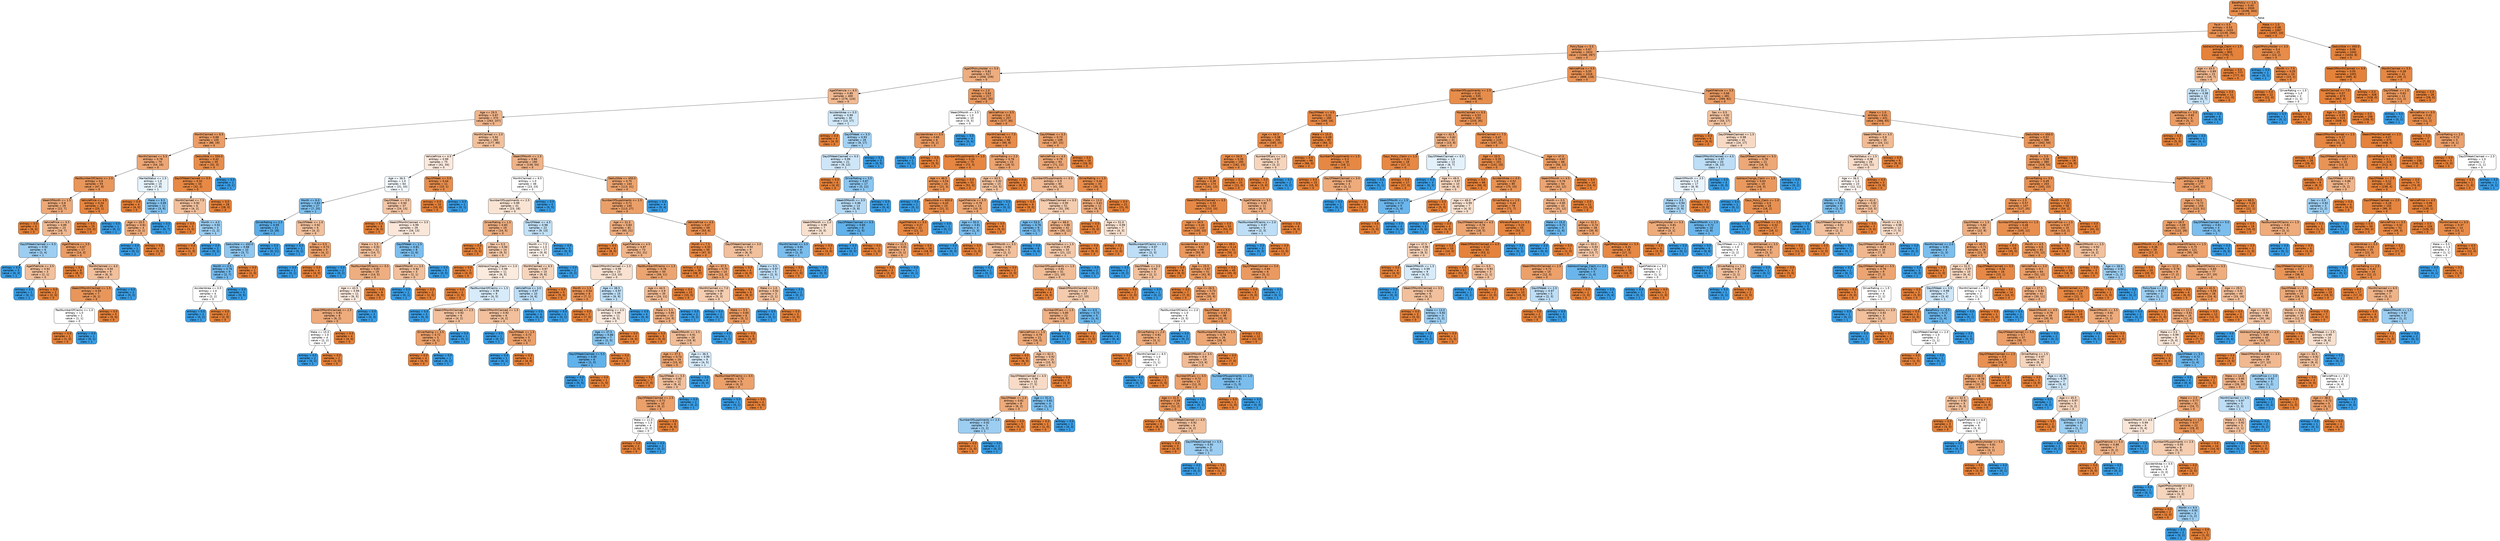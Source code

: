 digraph Tree {
node [shape=box, style="filled, rounded", color="black", fontname=helvetica] ;
edge [fontname=helvetica] ;
0 [label="BasePolicy <= 1.5\nentropy = 0.43\nsamples = 3500\nvalue = [3196, 304]\nclass = 0", fillcolor="#e78d4c"] ;
1 [label="Fault <= 0.5\nentropy = 0.53\nsamples = 2433\nvalue = [2139, 294]\nclass = 0", fillcolor="#e99254"] ;
0 -> 1 [labeldistance=2.5, labelangle=45, headlabel="True"] ;
2 [label="PolicyType <= 0.5\nentropy = 0.67\nsamples = 1633\nvalue = [1346, 287]\nclass = 0", fillcolor="#eb9c63"] ;
1 -> 2 ;
3 [label="AgeOfPolicyHolder <= 5.5\nentropy = 0.82\nsamples = 617\nvalue = [458, 159]\nclass = 0", fillcolor="#eead7e"] ;
2 -> 3 ;
4 [label="AgeOfVehicle <= 6.5\nentropy = 0.89\nsamples = 400\nvalue = [276, 124]\nclass = 0", fillcolor="#f1ba92"] ;
3 -> 4 ;
5 [label="Age <= 29.5\nentropy = 0.87\nsamples = 370\nvalue = [263, 107]\nclass = 0", fillcolor="#f0b48a"] ;
4 -> 5 ;
6 [label="MonthClaimed <= 6.5\nentropy = 0.68\nsamples = 105\nvalue = [86, 19]\nclass = 0", fillcolor="#eb9d65"] ;
5 -> 6 ;
7 [label="MonthClaimed <= 5.5\nentropy = 0.78\nsamples = 70\nvalue = [54, 16]\nclass = 0", fillcolor="#eda674"] ;
6 -> 7 ;
8 [label="PastNumberOfClaims <= 2.5\nentropy = 0.6\nsamples = 55\nvalue = [47, 8]\nclass = 0", fillcolor="#e9965b"] ;
7 -> 8 ;
9 [label="WeekOfMonth <= 1.5\nentropy = 0.8\nsamples = 29\nvalue = [22, 7]\nclass = 0", fillcolor="#eda978"] ;
8 -> 9 ;
10 [label="entropy = 0.0\nsamples = 6\nvalue = [6, 0]\nclass = 0", fillcolor="#e58139"] ;
9 -> 10 ;
11 [label="VehiclePrice <= 0.5\nentropy = 0.89\nsamples = 23\nvalue = [16, 7]\nclass = 0", fillcolor="#f0b890"] ;
9 -> 11 ;
12 [label="DayOfWeekClaimed <= 5.5\nentropy = 0.92\nsamples = 6\nvalue = [2, 4]\nclass = 1", fillcolor="#9ccef2"] ;
11 -> 12 ;
13 [label="entropy = 0.0\nsamples = 3\nvalue = [0, 3]\nclass = 1", fillcolor="#399de5"] ;
12 -> 13 ;
14 [label="AgeOfVehicle <= 3.5\nentropy = 0.92\nsamples = 3\nvalue = [2, 1]\nclass = 0", fillcolor="#f2c09c"] ;
12 -> 14 ;
15 [label="entropy = 0.0\nsamples = 1\nvalue = [0, 1]\nclass = 1", fillcolor="#399de5"] ;
14 -> 15 ;
16 [label="entropy = 0.0\nsamples = 2\nvalue = [2, 0]\nclass = 0", fillcolor="#e58139"] ;
14 -> 16 ;
17 [label="AgeOfVehicle <= 3.5\nentropy = 0.67\nsamples = 17\nvalue = [14, 3]\nclass = 0", fillcolor="#eb9c63"] ;
11 -> 17 ;
18 [label="entropy = 0.0\nsamples = 8\nvalue = [8, 0]\nclass = 0", fillcolor="#e58139"] ;
17 -> 18 ;
19 [label="MonthClaimed <= 4.0\nentropy = 0.92\nsamples = 9\nvalue = [6, 3]\nclass = 0", fillcolor="#f2c09c"] ;
17 -> 19 ;
20 [label="WeekOfMonthClaimed <= 1.5\nentropy = 0.59\nsamples = 7\nvalue = [6, 1]\nclass = 0", fillcolor="#e9965a"] ;
19 -> 20 ;
21 [label="PastNumberOfClaims <= 1.0\nentropy = 1.0\nsamples = 2\nvalue = [1, 1]\nclass = 0", fillcolor="#ffffff"] ;
20 -> 21 ;
22 [label="entropy = 0.0\nsamples = 1\nvalue = [1, 0]\nclass = 0", fillcolor="#e58139"] ;
21 -> 22 ;
23 [label="entropy = 0.0\nsamples = 1\nvalue = [0, 1]\nclass = 1", fillcolor="#399de5"] ;
21 -> 23 ;
24 [label="entropy = 0.0\nsamples = 5\nvalue = [5, 0]\nclass = 0", fillcolor="#e58139"] ;
20 -> 24 ;
25 [label="entropy = 0.0\nsamples = 2\nvalue = [0, 2]\nclass = 1", fillcolor="#399de5"] ;
19 -> 25 ;
26 [label="VehiclePrice <= 4.5\nentropy = 0.24\nsamples = 26\nvalue = [25, 1]\nclass = 0", fillcolor="#e68641"] ;
8 -> 26 ;
27 [label="entropy = 0.0\nsamples = 25\nvalue = [25, 0]\nclass = 0", fillcolor="#e58139"] ;
26 -> 27 ;
28 [label="entropy = 0.0\nsamples = 1\nvalue = [0, 1]\nclass = 1", fillcolor="#399de5"] ;
26 -> 28 ;
29 [label="MaritalStatus <= 1.5\nentropy = 1.0\nsamples = 15\nvalue = [7, 8]\nclass = 1", fillcolor="#e6f3fc"] ;
7 -> 29 ;
30 [label="entropy = 0.0\nsamples = 4\nvalue = [4, 0]\nclass = 0", fillcolor="#e58139"] ;
29 -> 30 ;
31 [label="Make <= 9.5\nentropy = 0.85\nsamples = 11\nvalue = [3, 8]\nclass = 1", fillcolor="#83c2ef"] ;
29 -> 31 ;
32 [label="Age <= 20.5\nentropy = 0.81\nsamples = 4\nvalue = [3, 1]\nclass = 0", fillcolor="#eeab7b"] ;
31 -> 32 ;
33 [label="entropy = 0.0\nsamples = 1\nvalue = [0, 1]\nclass = 1", fillcolor="#399de5"] ;
32 -> 33 ;
34 [label="entropy = 0.0\nsamples = 3\nvalue = [3, 0]\nclass = 0", fillcolor="#e58139"] ;
32 -> 34 ;
35 [label="entropy = 0.0\nsamples = 7\nvalue = [0, 7]\nclass = 1", fillcolor="#399de5"] ;
31 -> 35 ;
36 [label="Deductible <= 550.0\nentropy = 0.42\nsamples = 35\nvalue = [32, 3]\nclass = 0", fillcolor="#e78d4c"] ;
6 -> 36 ;
37 [label="DayOfWeekClaimed <= 0.5\nentropy = 0.32\nsamples = 34\nvalue = [32, 2]\nclass = 0", fillcolor="#e78945"] ;
36 -> 37 ;
38 [label="MonthClaimed <= 7.5\nentropy = 0.92\nsamples = 6\nvalue = [4, 2]\nclass = 0", fillcolor="#f2c09c"] ;
37 -> 38 ;
39 [label="entropy = 0.0\nsamples = 3\nvalue = [3, 0]\nclass = 0", fillcolor="#e58139"] ;
38 -> 39 ;
40 [label="Month <= 4.0\nentropy = 0.92\nsamples = 3\nvalue = [1, 2]\nclass = 1", fillcolor="#9ccef2"] ;
38 -> 40 ;
41 [label="entropy = 0.0\nsamples = 1\nvalue = [1, 0]\nclass = 0", fillcolor="#e58139"] ;
40 -> 41 ;
42 [label="entropy = 0.0\nsamples = 2\nvalue = [0, 2]\nclass = 1", fillcolor="#399de5"] ;
40 -> 42 ;
43 [label="entropy = 0.0\nsamples = 28\nvalue = [28, 0]\nclass = 0", fillcolor="#e58139"] ;
37 -> 43 ;
44 [label="entropy = 0.0\nsamples = 1\nvalue = [0, 1]\nclass = 1", fillcolor="#399de5"] ;
36 -> 44 ;
45 [label="MonthClaimed <= 2.0\nentropy = 0.92\nsamples = 265\nvalue = [177, 88]\nclass = 0", fillcolor="#f2c09b"] ;
5 -> 45 ;
46 [label="VehiclePrice <= 4.5\nentropy = 0.99\nsamples = 75\nvalue = [41, 34]\nclass = 0", fillcolor="#fbe9dd"] ;
45 -> 46 ;
47 [label="Age <= 36.5\nentropy = 1.0\nsamples = 64\nvalue = [31, 33]\nclass = 1", fillcolor="#f3f9fd"] ;
46 -> 47 ;
48 [label="Month <= 6.0\nentropy = 0.83\nsamples = 27\nvalue = [7, 20]\nclass = 1", fillcolor="#7ebfee"] ;
47 -> 48 ;
49 [label="DriverRating <= 2.5\nentropy = 0.59\nsamples = 21\nvalue = [3, 18]\nclass = 1", fillcolor="#5aade9"] ;
48 -> 49 ;
50 [label="Deductible <= 450.0\nentropy = 0.88\nsamples = 10\nvalue = [3, 7]\nclass = 1", fillcolor="#8ec7f0"] ;
49 -> 50 ;
51 [label="Month <= 0.5\nentropy = 0.76\nsamples = 9\nvalue = [2, 7]\nclass = 1", fillcolor="#72b9ec"] ;
50 -> 51 ;
52 [label="AccidentArea <= 0.5\nentropy = 1.0\nsamples = 4\nvalue = [2, 2]\nclass = 0", fillcolor="#ffffff"] ;
51 -> 52 ;
53 [label="entropy = 0.0\nsamples = 2\nvalue = [0, 2]\nclass = 1", fillcolor="#399de5"] ;
52 -> 53 ;
54 [label="entropy = 0.0\nsamples = 2\nvalue = [2, 0]\nclass = 0", fillcolor="#e58139"] ;
52 -> 54 ;
55 [label="entropy = 0.0\nsamples = 5\nvalue = [0, 5]\nclass = 1", fillcolor="#399de5"] ;
51 -> 55 ;
56 [label="entropy = 0.0\nsamples = 1\nvalue = [1, 0]\nclass = 0", fillcolor="#e58139"] ;
50 -> 56 ;
57 [label="entropy = 0.0\nsamples = 11\nvalue = [0, 11]\nclass = 1", fillcolor="#399de5"] ;
49 -> 57 ;
58 [label="DayOfWeek <= 1.0\nentropy = 0.92\nsamples = 6\nvalue = [4, 2]\nclass = 0", fillcolor="#f2c09c"] ;
48 -> 58 ;
59 [label="entropy = 0.0\nsamples = 1\nvalue = [0, 1]\nclass = 1", fillcolor="#399de5"] ;
58 -> 59 ;
60 [label="Sex <= 0.5\nentropy = 0.72\nsamples = 5\nvalue = [4, 1]\nclass = 0", fillcolor="#eca06a"] ;
58 -> 60 ;
61 [label="entropy = 0.0\nsamples = 1\nvalue = [0, 1]\nclass = 1", fillcolor="#399de5"] ;
60 -> 61 ;
62 [label="entropy = 0.0\nsamples = 4\nvalue = [4, 0]\nclass = 0", fillcolor="#e58139"] ;
60 -> 62 ;
63 [label="DayOfWeek <= 0.5\nentropy = 0.94\nsamples = 37\nvalue = [24, 13]\nclass = 0", fillcolor="#f3c5a4"] ;
47 -> 63 ;
64 [label="entropy = 0.0\nsamples = 8\nvalue = [8, 0]\nclass = 0", fillcolor="#e58139"] ;
63 -> 64 ;
65 [label="WeekOfMonthClaimed <= 3.5\nentropy = 0.99\nsamples = 29\nvalue = [16, 13]\nclass = 0", fillcolor="#fae7da"] ;
63 -> 65 ;
66 [label="Make <= 5.5\nentropy = 0.92\nsamples = 21\nvalue = [14, 7]\nclass = 0", fillcolor="#f2c09c"] ;
65 -> 66 ;
67 [label="entropy = 0.0\nsamples = 2\nvalue = [0, 2]\nclass = 1", fillcolor="#399de5"] ;
66 -> 67 ;
68 [label="PastNumberOfClaims <= 0.5\nentropy = 0.83\nsamples = 19\nvalue = [14, 5]\nclass = 0", fillcolor="#eeae80"] ;
66 -> 68 ;
69 [label="Age <= 43.5\nentropy = 0.99\nsamples = 11\nvalue = [6, 5]\nclass = 0", fillcolor="#fbeade"] ;
68 -> 69 ;
70 [label="WeekOfMonthClaimed <= 2.5\nentropy = 0.81\nsamples = 8\nvalue = [6, 2]\nclass = 0", fillcolor="#eeab7b"] ;
69 -> 70 ;
71 [label="Make <= 15.0\nentropy = 1.0\nsamples = 4\nvalue = [2, 2]\nclass = 0", fillcolor="#ffffff"] ;
70 -> 71 ;
72 [label="entropy = 0.0\nsamples = 2\nvalue = [0, 2]\nclass = 1", fillcolor="#399de5"] ;
71 -> 72 ;
73 [label="entropy = 0.0\nsamples = 2\nvalue = [2, 0]\nclass = 0", fillcolor="#e58139"] ;
71 -> 73 ;
74 [label="entropy = 0.0\nsamples = 4\nvalue = [4, 0]\nclass = 0", fillcolor="#e58139"] ;
70 -> 74 ;
75 [label="entropy = 0.0\nsamples = 3\nvalue = [0, 3]\nclass = 1", fillcolor="#399de5"] ;
69 -> 75 ;
76 [label="entropy = 0.0\nsamples = 8\nvalue = [8, 0]\nclass = 0", fillcolor="#e58139"] ;
68 -> 76 ;
77 [label="DayOfWeek <= 2.5\nentropy = 0.81\nsamples = 8\nvalue = [2, 6]\nclass = 1", fillcolor="#7bbeee"] ;
65 -> 77 ;
78 [label="WeekOfMonth <= 3.5\nentropy = 0.92\nsamples = 3\nvalue = [2, 1]\nclass = 0", fillcolor="#f2c09c"] ;
77 -> 78 ;
79 [label="entropy = 0.0\nsamples = 1\nvalue = [0, 1]\nclass = 1", fillcolor="#399de5"] ;
78 -> 79 ;
80 [label="entropy = 0.0\nsamples = 2\nvalue = [2, 0]\nclass = 0", fillcolor="#e58139"] ;
78 -> 80 ;
81 [label="entropy = 0.0\nsamples = 5\nvalue = [0, 5]\nclass = 1", fillcolor="#399de5"] ;
77 -> 81 ;
82 [label="DayOfWeek <= 5.5\nentropy = 0.44\nsamples = 11\nvalue = [10, 1]\nclass = 0", fillcolor="#e88e4d"] ;
46 -> 82 ;
83 [label="entropy = 0.0\nsamples = 10\nvalue = [10, 0]\nclass = 0", fillcolor="#e58139"] ;
82 -> 83 ;
84 [label="entropy = 0.0\nsamples = 1\nvalue = [0, 1]\nclass = 1", fillcolor="#399de5"] ;
82 -> 84 ;
85 [label="WeekOfMonth <= 1.5\nentropy = 0.86\nsamples = 190\nvalue = [136, 54]\nclass = 0", fillcolor="#efb388"] ;
45 -> 85 ;
86 [label="MonthClaimed <= 9.5\nentropy = 1.0\nsamples = 46\nvalue = [23, 23]\nclass = 0", fillcolor="#ffffff"] ;
85 -> 86 ;
87 [label="NumberOfSuppliments <= 2.5\nentropy = 0.99\nsamples = 41\nvalue = [23, 18]\nclass = 0", fillcolor="#f9e4d4"] ;
86 -> 87 ;
88 [label="DriverRating <= 1.5\nentropy = 0.83\nsamples = 19\nvalue = [14, 5]\nclass = 0", fillcolor="#eeae80"] ;
87 -> 88 ;
89 [label="entropy = 0.0\nsamples = 5\nvalue = [5, 0]\nclass = 0", fillcolor="#e58139"] ;
88 -> 89 ;
90 [label="Sex <= 0.5\nentropy = 0.94\nsamples = 14\nvalue = [9, 5]\nclass = 0", fillcolor="#f3c7a7"] ;
88 -> 90 ;
91 [label="entropy = 0.0\nsamples = 3\nvalue = [3, 0]\nclass = 0", fillcolor="#e58139"] ;
90 -> 91 ;
92 [label="AddressChange_Claim <= 2.0\nentropy = 0.99\nsamples = 11\nvalue = [6, 5]\nclass = 0", fillcolor="#fbeade"] ;
90 -> 92 ;
93 [label="entropy = 0.0\nsamples = 2\nvalue = [2, 0]\nclass = 0", fillcolor="#e58139"] ;
92 -> 93 ;
94 [label="PastNumberOfClaims <= 1.5\nentropy = 0.99\nsamples = 9\nvalue = [4, 5]\nclass = 1", fillcolor="#d7ebfa"] ;
92 -> 94 ;
95 [label="entropy = 0.0\nsamples = 3\nvalue = [0, 3]\nclass = 1", fillcolor="#399de5"] ;
94 -> 95 ;
96 [label="WeekOfMonthClaimed <= 2.5\nentropy = 0.92\nsamples = 6\nvalue = [4, 2]\nclass = 0", fillcolor="#f2c09c"] ;
94 -> 96 ;
97 [label="DriverRating <= 3.5\nentropy = 0.72\nsamples = 5\nvalue = [4, 1]\nclass = 0", fillcolor="#eca06a"] ;
96 -> 97 ;
98 [label="entropy = 0.0\nsamples = 4\nvalue = [4, 0]\nclass = 0", fillcolor="#e58139"] ;
97 -> 98 ;
99 [label="entropy = 0.0\nsamples = 1\nvalue = [0, 1]\nclass = 1", fillcolor="#399de5"] ;
97 -> 99 ;
100 [label="entropy = 0.0\nsamples = 1\nvalue = [0, 1]\nclass = 1", fillcolor="#399de5"] ;
96 -> 100 ;
101 [label="DayOfWeek <= 4.5\nentropy = 0.98\nsamples = 22\nvalue = [9, 13]\nclass = 1", fillcolor="#c2e1f7"] ;
87 -> 101 ;
102 [label="Month <= 7.5\nentropy = 1.0\nsamples = 17\nvalue = [9, 8]\nclass = 0", fillcolor="#fcf1e9"] ;
101 -> 102 ;
103 [label="MonthClaimed <= 6.5\nentropy = 0.97\nsamples = 15\nvalue = [9, 6]\nclass = 0", fillcolor="#f6d5bd"] ;
102 -> 103 ;
104 [label="VehiclePrice <= 3.0\nentropy = 0.97\nsamples = 10\nvalue = [4, 6]\nclass = 1", fillcolor="#bddef6"] ;
103 -> 104 ;
105 [label="WeekOfMonthClaimed <= 1.5\nentropy = 0.92\nsamples = 6\nvalue = [4, 2]\nclass = 0", fillcolor="#f2c09c"] ;
104 -> 105 ;
106 [label="entropy = 0.0\nsamples = 1\nvalue = [0, 1]\nclass = 1", fillcolor="#399de5"] ;
105 -> 106 ;
107 [label="DayOfWeek <= 1.5\nentropy = 0.72\nsamples = 5\nvalue = [4, 1]\nclass = 0", fillcolor="#eca06a"] ;
105 -> 107 ;
108 [label="entropy = 0.0\nsamples = 1\nvalue = [0, 1]\nclass = 1", fillcolor="#399de5"] ;
107 -> 108 ;
109 [label="entropy = 0.0\nsamples = 4\nvalue = [4, 0]\nclass = 0", fillcolor="#e58139"] ;
107 -> 109 ;
110 [label="entropy = 0.0\nsamples = 4\nvalue = [0, 4]\nclass = 1", fillcolor="#399de5"] ;
104 -> 110 ;
111 [label="entropy = 0.0\nsamples = 5\nvalue = [5, 0]\nclass = 0", fillcolor="#e58139"] ;
103 -> 111 ;
112 [label="entropy = 0.0\nsamples = 2\nvalue = [0, 2]\nclass = 1", fillcolor="#399de5"] ;
102 -> 112 ;
113 [label="entropy = 0.0\nsamples = 5\nvalue = [0, 5]\nclass = 1", fillcolor="#399de5"] ;
101 -> 113 ;
114 [label="entropy = 0.0\nsamples = 5\nvalue = [0, 5]\nclass = 1", fillcolor="#399de5"] ;
86 -> 114 ;
115 [label="Deductible <= 450.0\nentropy = 0.75\nsamples = 144\nvalue = [113, 31]\nclass = 0", fillcolor="#eca46f"] ;
85 -> 115 ;
116 [label="NumberOfSuppliments <= 2.5\nentropy = 0.71\nsamples = 140\nvalue = [113, 27]\nclass = 0", fillcolor="#eb9f68"] ;
115 -> 116 ;
117 [label="Age <= 31.5\nentropy = 0.83\nsamples = 81\nvalue = [60, 21]\nclass = 0", fillcolor="#eead7e"] ;
116 -> 117 ;
118 [label="entropy = 0.0\nsamples = 8\nvalue = [8, 0]\nclass = 0", fillcolor="#e58139"] ;
117 -> 118 ;
119 [label="AgeOfVehicle <= 4.5\nentropy = 0.87\nsamples = 73\nvalue = [52, 21]\nclass = 0", fillcolor="#f0b489"] ;
117 -> 119 ;
120 [label="WeekOfMonthClaimed <= 2.5\nentropy = 0.99\nsamples = 23\nvalue = [13, 10]\nclass = 0", fillcolor="#f9e2d1"] ;
119 -> 120 ;
121 [label="Month <= 1.5\nentropy = 0.54\nsamples = 8\nvalue = [7, 1]\nclass = 0", fillcolor="#e99355"] ;
120 -> 121 ;
122 [label="entropy = 0.0\nsamples = 1\nvalue = [0, 1]\nclass = 1", fillcolor="#399de5"] ;
121 -> 122 ;
123 [label="entropy = 0.0\nsamples = 7\nvalue = [7, 0]\nclass = 0", fillcolor="#e58139"] ;
121 -> 123 ;
124 [label="Age <= 38.5\nentropy = 0.97\nsamples = 15\nvalue = [6, 9]\nclass = 1", fillcolor="#bddef6"] ;
120 -> 124 ;
125 [label="DriverRating <= 3.5\nentropy = 0.99\nsamples = 11\nvalue = [6, 5]\nclass = 0", fillcolor="#fbeade"] ;
124 -> 125 ;
126 [label="Age <= 37.5\nentropy = 0.86\nsamples = 7\nvalue = [2, 5]\nclass = 1", fillcolor="#88c4ef"] ;
125 -> 126 ;
127 [label="DayOfWeekClaimed <= 5.5\nentropy = 0.65\nsamples = 6\nvalue = [1, 5]\nclass = 1", fillcolor="#61b1ea"] ;
126 -> 127 ;
128 [label="entropy = 0.0\nsamples = 5\nvalue = [0, 5]\nclass = 1", fillcolor="#399de5"] ;
127 -> 128 ;
129 [label="entropy = 0.0\nsamples = 1\nvalue = [1, 0]\nclass = 0", fillcolor="#e58139"] ;
127 -> 129 ;
130 [label="entropy = 0.0\nsamples = 1\nvalue = [1, 0]\nclass = 0", fillcolor="#e58139"] ;
126 -> 130 ;
131 [label="entropy = 0.0\nsamples = 4\nvalue = [4, 0]\nclass = 0", fillcolor="#e58139"] ;
125 -> 131 ;
132 [label="entropy = 0.0\nsamples = 4\nvalue = [0, 4]\nclass = 1", fillcolor="#399de5"] ;
124 -> 132 ;
133 [label="PastNumberOfClaims <= 1.5\nentropy = 0.76\nsamples = 50\nvalue = [39, 11]\nclass = 0", fillcolor="#eca571"] ;
119 -> 133 ;
134 [label="Age <= 44.5\nentropy = 0.9\nsamples = 35\nvalue = [24, 11]\nclass = 0", fillcolor="#f1bb94"] ;
133 -> 134 ;
135 [label="Make <= 5.5\nentropy = 0.85\nsamples = 33\nvalue = [24, 9]\nclass = 0", fillcolor="#efb083"] ;
134 -> 135 ;
136 [label="entropy = 0.0\nsamples = 5\nvalue = [5, 0]\nclass = 0", fillcolor="#e58139"] ;
135 -> 136 ;
137 [label="WeekOfMonth <= 3.5\nentropy = 0.91\nsamples = 28\nvalue = [19, 9]\nclass = 0", fillcolor="#f1bd97"] ;
135 -> 137 ;
138 [label="Age <= 37.5\nentropy = 0.74\nsamples = 19\nvalue = [15, 4]\nclass = 0", fillcolor="#eca36e"] ;
137 -> 138 ;
139 [label="entropy = 0.0\nsamples = 7\nvalue = [7, 0]\nclass = 0", fillcolor="#e58139"] ;
138 -> 139 ;
140 [label="DayOfWeek <= 5.5\nentropy = 0.92\nsamples = 12\nvalue = [8, 4]\nclass = 0", fillcolor="#f2c09c"] ;
138 -> 140 ;
141 [label="DayOfWeekClaimed <= 2.5\nentropy = 0.72\nsamples = 10\nvalue = [8, 2]\nclass = 0", fillcolor="#eca06a"] ;
140 -> 141 ;
142 [label="Make <= 11.0\nentropy = 1.0\nsamples = 4\nvalue = [2, 2]\nclass = 0", fillcolor="#ffffff"] ;
141 -> 142 ;
143 [label="entropy = 0.0\nsamples = 2\nvalue = [2, 0]\nclass = 0", fillcolor="#e58139"] ;
142 -> 143 ;
144 [label="entropy = 0.0\nsamples = 2\nvalue = [0, 2]\nclass = 1", fillcolor="#399de5"] ;
142 -> 144 ;
145 [label="entropy = 0.0\nsamples = 6\nvalue = [6, 0]\nclass = 0", fillcolor="#e58139"] ;
141 -> 145 ;
146 [label="entropy = 0.0\nsamples = 2\nvalue = [0, 2]\nclass = 1", fillcolor="#399de5"] ;
140 -> 146 ;
147 [label="Age <= 36.5\nentropy = 0.99\nsamples = 9\nvalue = [4, 5]\nclass = 1", fillcolor="#d7ebfa"] ;
137 -> 147 ;
148 [label="entropy = 0.0\nsamples = 4\nvalue = [0, 4]\nclass = 1", fillcolor="#399de5"] ;
147 -> 148 ;
149 [label="PastNumberOfClaims <= 0.5\nentropy = 0.72\nsamples = 5\nvalue = [4, 1]\nclass = 0", fillcolor="#eca06a"] ;
147 -> 149 ;
150 [label="entropy = 0.0\nsamples = 1\nvalue = [0, 1]\nclass = 1", fillcolor="#399de5"] ;
149 -> 150 ;
151 [label="entropy = 0.0\nsamples = 4\nvalue = [4, 0]\nclass = 0", fillcolor="#e58139"] ;
149 -> 151 ;
152 [label="entropy = 0.0\nsamples = 2\nvalue = [0, 2]\nclass = 1", fillcolor="#399de5"] ;
134 -> 152 ;
153 [label="entropy = 0.0\nsamples = 15\nvalue = [15, 0]\nclass = 0", fillcolor="#e58139"] ;
133 -> 153 ;
154 [label="VehiclePrice <= 4.5\nentropy = 0.47\nsamples = 59\nvalue = [53, 6]\nclass = 0", fillcolor="#e88f4f"] ;
116 -> 154 ;
155 [label="Month <= 7.5\nentropy = 0.33\nsamples = 50\nvalue = [47, 3]\nclass = 0", fillcolor="#e78946"] ;
154 -> 155 ;
156 [label="entropy = 0.0\nsamples = 36\nvalue = [36, 0]\nclass = 0", fillcolor="#e58139"] ;
155 -> 156 ;
157 [label="Age <= 37.5\nentropy = 0.75\nsamples = 14\nvalue = [11, 3]\nclass = 0", fillcolor="#eca36f"] ;
155 -> 157 ;
158 [label="MonthClaimed <= 7.0\nentropy = 0.95\nsamples = 8\nvalue = [5, 3]\nclass = 0", fillcolor="#f5cdb0"] ;
157 -> 158 ;
159 [label="entropy = 0.0\nsamples = 2\nvalue = [0, 2]\nclass = 1", fillcolor="#399de5"] ;
158 -> 159 ;
160 [label="Make <= 5.5\nentropy = 0.65\nsamples = 6\nvalue = [5, 1]\nclass = 0", fillcolor="#ea9a61"] ;
158 -> 160 ;
161 [label="entropy = 0.0\nsamples = 1\nvalue = [0, 1]\nclass = 1", fillcolor="#399de5"] ;
160 -> 161 ;
162 [label="entropy = 0.0\nsamples = 5\nvalue = [5, 0]\nclass = 0", fillcolor="#e58139"] ;
160 -> 162 ;
163 [label="entropy = 0.0\nsamples = 6\nvalue = [6, 0]\nclass = 0", fillcolor="#e58139"] ;
157 -> 163 ;
164 [label="DayOfWeekClaimed <= 3.0\nentropy = 0.92\nsamples = 9\nvalue = [6, 3]\nclass = 0", fillcolor="#f2c09c"] ;
154 -> 164 ;
165 [label="entropy = 0.0\nsamples = 4\nvalue = [4, 0]\nclass = 0", fillcolor="#e58139"] ;
164 -> 165 ;
166 [label="Make <= 5.5\nentropy = 0.97\nsamples = 5\nvalue = [2, 3]\nclass = 1", fillcolor="#bddef6"] ;
164 -> 166 ;
167 [label="Make <= 1.0\nentropy = 0.92\nsamples = 3\nvalue = [2, 1]\nclass = 0", fillcolor="#f2c09c"] ;
166 -> 167 ;
168 [label="entropy = 0.0\nsamples = 1\nvalue = [0, 1]\nclass = 1", fillcolor="#399de5"] ;
167 -> 168 ;
169 [label="entropy = 0.0\nsamples = 2\nvalue = [2, 0]\nclass = 0", fillcolor="#e58139"] ;
167 -> 169 ;
170 [label="entropy = 0.0\nsamples = 2\nvalue = [0, 2]\nclass = 1", fillcolor="#399de5"] ;
166 -> 170 ;
171 [label="entropy = 0.0\nsamples = 4\nvalue = [0, 4]\nclass = 1", fillcolor="#399de5"] ;
115 -> 171 ;
172 [label="AccidentArea <= 0.5\nentropy = 0.99\nsamples = 30\nvalue = [13, 17]\nclass = 1", fillcolor="#d0e8f9"] ;
4 -> 172 ;
173 [label="entropy = 0.0\nsamples = 4\nvalue = [4, 0]\nclass = 0", fillcolor="#e58139"] ;
172 -> 173 ;
174 [label="DayOfWeek <= 5.5\nentropy = 0.93\nsamples = 26\nvalue = [9, 17]\nclass = 1", fillcolor="#a2d1f3"] ;
172 -> 174 ;
175 [label="DayOfWeekClaimed <= 0.5\nentropy = 0.99\nsamples = 21\nvalue = [9, 12]\nclass = 1", fillcolor="#cee6f8"] ;
174 -> 175 ;
176 [label="entropy = 0.0\nsamples = 4\nvalue = [4, 0]\nclass = 0", fillcolor="#e58139"] ;
175 -> 176 ;
177 [label="DriverRating <= 3.5\nentropy = 0.87\nsamples = 17\nvalue = [5, 12]\nclass = 1", fillcolor="#8bc6f0"] ;
175 -> 177 ;
178 [label="WeekOfMonth <= 3.5\nentropy = 0.96\nsamples = 13\nvalue = [5, 8]\nclass = 1", fillcolor="#b5daf5"] ;
177 -> 178 ;
179 [label="WeekOfMonth <= 2.0\nentropy = 0.99\nsamples = 7\nvalue = [4, 3]\nclass = 0", fillcolor="#f8e0ce"] ;
178 -> 179 ;
180 [label="MonthClaimed <= 3.5\nentropy = 0.81\nsamples = 4\nvalue = [1, 3]\nclass = 1", fillcolor="#7bbeee"] ;
179 -> 180 ;
181 [label="entropy = 0.0\nsamples = 1\nvalue = [1, 0]\nclass = 0", fillcolor="#e58139"] ;
180 -> 181 ;
182 [label="entropy = 0.0\nsamples = 3\nvalue = [0, 3]\nclass = 1", fillcolor="#399de5"] ;
180 -> 182 ;
183 [label="entropy = 0.0\nsamples = 3\nvalue = [3, 0]\nclass = 0", fillcolor="#e58139"] ;
179 -> 183 ;
184 [label="DayOfWeekClaimed <= 5.5\nentropy = 0.65\nsamples = 6\nvalue = [1, 5]\nclass = 1", fillcolor="#61b1ea"] ;
178 -> 184 ;
185 [label="entropy = 0.0\nsamples = 5\nvalue = [0, 5]\nclass = 1", fillcolor="#399de5"] ;
184 -> 185 ;
186 [label="entropy = 0.0\nsamples = 1\nvalue = [1, 0]\nclass = 0", fillcolor="#e58139"] ;
184 -> 186 ;
187 [label="entropy = 0.0\nsamples = 4\nvalue = [0, 4]\nclass = 1", fillcolor="#399de5"] ;
177 -> 187 ;
188 [label="entropy = 0.0\nsamples = 5\nvalue = [0, 5]\nclass = 1", fillcolor="#399de5"] ;
174 -> 188 ;
189 [label="Make <= 1.0\nentropy = 0.64\nsamples = 217\nvalue = [182, 35]\nclass = 0", fillcolor="#ea995f"] ;
3 -> 189 ;
190 [label="WeekOfMonth <= 3.5\nentropy = 1.0\nsamples = 10\nvalue = [5, 5]\nclass = 0", fillcolor="#ffffff"] ;
189 -> 190 ;
191 [label="AccidentArea <= 0.5\nentropy = 0.65\nsamples = 6\nvalue = [5, 1]\nclass = 0", fillcolor="#ea9a61"] ;
190 -> 191 ;
192 [label="entropy = 0.0\nsamples = 1\nvalue = [0, 1]\nclass = 1", fillcolor="#399de5"] ;
191 -> 192 ;
193 [label="entropy = 0.0\nsamples = 5\nvalue = [5, 0]\nclass = 0", fillcolor="#e58139"] ;
191 -> 193 ;
194 [label="entropy = 0.0\nsamples = 4\nvalue = [0, 4]\nclass = 1", fillcolor="#399de5"] ;
190 -> 194 ;
195 [label="VehiclePrice <= 0.5\nentropy = 0.6\nsamples = 207\nvalue = [177, 30]\nclass = 0", fillcolor="#e9965b"] ;
189 -> 195 ;
196 [label="MonthClaimed <= 7.5\nentropy = 0.41\nsamples = 98\nvalue = [90, 8]\nclass = 0", fillcolor="#e78c4b"] ;
195 -> 196 ;
197 [label="NumberOfSuppliments <= 1.5\nentropy = 0.24\nsamples = 75\nvalue = [72, 3]\nclass = 0", fillcolor="#e68641"] ;
196 -> 197 ;
198 [label="Age <= 46.5\nentropy = 0.54\nsamples = 24\nvalue = [21, 3]\nclass = 0", fillcolor="#e99355"] ;
197 -> 198 ;
199 [label="entropy = 0.0\nsamples = 1\nvalue = [0, 1]\nclass = 1", fillcolor="#399de5"] ;
198 -> 199 ;
200 [label="Deductible <= 600.0\nentropy = 0.43\nsamples = 23\nvalue = [21, 2]\nclass = 0", fillcolor="#e78d4c"] ;
198 -> 200 ;
201 [label="AgeOfVehicle <= 5.5\nentropy = 0.27\nsamples = 22\nvalue = [21, 1]\nclass = 0", fillcolor="#e68742"] ;
200 -> 201 ;
202 [label="Make <= 11.5\nentropy = 0.81\nsamples = 4\nvalue = [3, 1]\nclass = 0", fillcolor="#eeab7b"] ;
201 -> 202 ;
203 [label="entropy = 0.0\nsamples = 3\nvalue = [3, 0]\nclass = 0", fillcolor="#e58139"] ;
202 -> 203 ;
204 [label="entropy = 0.0\nsamples = 1\nvalue = [0, 1]\nclass = 1", fillcolor="#399de5"] ;
202 -> 204 ;
205 [label="entropy = 0.0\nsamples = 18\nvalue = [18, 0]\nclass = 0", fillcolor="#e58139"] ;
201 -> 205 ;
206 [label="entropy = 0.0\nsamples = 1\nvalue = [0, 1]\nclass = 1", fillcolor="#399de5"] ;
200 -> 206 ;
207 [label="entropy = 0.0\nsamples = 51\nvalue = [51, 0]\nclass = 0", fillcolor="#e58139"] ;
197 -> 207 ;
208 [label="DriverRating <= 2.5\nentropy = 0.76\nsamples = 23\nvalue = [18, 5]\nclass = 0", fillcolor="#eca470"] ;
196 -> 208 ;
209 [label="Age <= 63.5\nentropy = 0.92\nsamples = 15\nvalue = [10, 5]\nclass = 0", fillcolor="#f2c09c"] ;
208 -> 209 ;
210 [label="AgeOfVehicle <= 5.5\nentropy = 0.78\nsamples = 13\nvalue = [10, 3]\nclass = 0", fillcolor="#eda774"] ;
209 -> 210 ;
211 [label="Age <= 50.5\nentropy = 0.81\nsamples = 4\nvalue = [1, 3]\nclass = 1", fillcolor="#7bbeee"] ;
210 -> 211 ;
212 [label="entropy = 0.0\nsamples = 3\nvalue = [0, 3]\nclass = 1", fillcolor="#399de5"] ;
211 -> 212 ;
213 [label="entropy = 0.0\nsamples = 1\nvalue = [1, 0]\nclass = 0", fillcolor="#e58139"] ;
211 -> 213 ;
214 [label="entropy = 0.0\nsamples = 9\nvalue = [9, 0]\nclass = 0", fillcolor="#e58139"] ;
210 -> 214 ;
215 [label="entropy = 0.0\nsamples = 2\nvalue = [0, 2]\nclass = 1", fillcolor="#399de5"] ;
209 -> 215 ;
216 [label="entropy = 0.0\nsamples = 8\nvalue = [8, 0]\nclass = 0", fillcolor="#e58139"] ;
208 -> 216 ;
217 [label="DayOfWeek <= 5.5\nentropy = 0.73\nsamples = 109\nvalue = [87, 22]\nclass = 0", fillcolor="#eca16b"] ;
195 -> 217 ;
218 [label="VehiclePrice <= 4.5\nentropy = 0.79\nsamples = 93\nvalue = [71, 22]\nclass = 0", fillcolor="#eda876"] ;
217 -> 218 ;
219 [label="NumberOfSuppliments <= 0.5\nentropy = 0.9\nsamples = 60\nvalue = [41, 19]\nclass = 0", fillcolor="#f1bb95"] ;
218 -> 219 ;
220 [label="entropy = 0.0\nsamples = 9\nvalue = [9, 0]\nclass = 0", fillcolor="#e58139"] ;
219 -> 220 ;
221 [label="DayOfWeekClaimed <= 0.5\nentropy = 0.95\nsamples = 51\nvalue = [32, 19]\nclass = 0", fillcolor="#f4ccaf"] ;
219 -> 221 ;
222 [label="Age <= 53.5\nentropy = 0.76\nsamples = 9\nvalue = [2, 7]\nclass = 1", fillcolor="#72b9ec"] ;
221 -> 222 ;
223 [label="WeekOfMonth <= 3.5\nentropy = 0.92\nsamples = 3\nvalue = [2, 1]\nclass = 0", fillcolor="#f2c09c"] ;
222 -> 223 ;
224 [label="entropy = 0.0\nsamples = 1\nvalue = [0, 1]\nclass = 1", fillcolor="#399de5"] ;
223 -> 224 ;
225 [label="entropy = 0.0\nsamples = 2\nvalue = [2, 0]\nclass = 0", fillcolor="#e58139"] ;
223 -> 225 ;
226 [label="entropy = 0.0\nsamples = 6\nvalue = [0, 6]\nclass = 1", fillcolor="#399de5"] ;
222 -> 226 ;
227 [label="Age <= 68.0\nentropy = 0.86\nsamples = 42\nvalue = [30, 12]\nclass = 0", fillcolor="#efb388"] ;
221 -> 227 ;
228 [label="MaritalStatus <= 1.5\nentropy = 0.95\nsamples = 33\nvalue = [21, 12]\nclass = 0", fillcolor="#f4c9aa"] ;
227 -> 228 ;
229 [label="NumberOfSuppliments <= 1.5\nentropy = 0.91\nsamples = 31\nvalue = [21, 10]\nclass = 0", fillcolor="#f1bd97"] ;
228 -> 229 ;
230 [label="entropy = 0.0\nsamples = 4\nvalue = [4, 0]\nclass = 0", fillcolor="#e58139"] ;
229 -> 230 ;
231 [label="WeekOfMonthClaimed <= 3.5\nentropy = 0.95\nsamples = 27\nvalue = [17, 10]\nclass = 0", fillcolor="#f4cbad"] ;
229 -> 231 ;
232 [label="NumberOfCars <= 1.5\nentropy = 0.85\nsamples = 22\nvalue = [16, 6]\nclass = 0", fillcolor="#efb083"] ;
231 -> 232 ;
233 [label="VehiclePrice <= 1.5\nentropy = 0.79\nsamples = 21\nvalue = [16, 5]\nclass = 0", fillcolor="#eda877"] ;
232 -> 233 ;
234 [label="entropy = 0.0\nsamples = 6\nvalue = [6, 0]\nclass = 0", fillcolor="#e58139"] ;
233 -> 234 ;
235 [label="Age <= 62.0\nentropy = 0.92\nsamples = 15\nvalue = [10, 5]\nclass = 0", fillcolor="#f2c09c"] ;
233 -> 235 ;
236 [label="DayOfWeekClaimed <= 4.5\nentropy = 0.98\nsamples = 12\nvalue = [7, 5]\nclass = 0", fillcolor="#f8dbc6"] ;
235 -> 236 ;
237 [label="DayOfWeek <= 2.0\nentropy = 0.81\nsamples = 8\nvalue = [6, 2]\nclass = 0", fillcolor="#eeab7b"] ;
236 -> 237 ;
238 [label="NumberOfSuppliments <= 2.5\nentropy = 0.92\nsamples = 3\nvalue = [1, 2]\nclass = 1", fillcolor="#9ccef2"] ;
237 -> 238 ;
239 [label="entropy = 0.0\nsamples = 1\nvalue = [1, 0]\nclass = 0", fillcolor="#e58139"] ;
238 -> 239 ;
240 [label="entropy = 0.0\nsamples = 2\nvalue = [0, 2]\nclass = 1", fillcolor="#399de5"] ;
238 -> 240 ;
241 [label="entropy = 0.0\nsamples = 5\nvalue = [5, 0]\nclass = 0", fillcolor="#e58139"] ;
237 -> 241 ;
242 [label="Age <= 51.0\nentropy = 0.81\nsamples = 4\nvalue = [1, 3]\nclass = 1", fillcolor="#7bbeee"] ;
236 -> 242 ;
243 [label="entropy = 0.0\nsamples = 1\nvalue = [1, 0]\nclass = 0", fillcolor="#e58139"] ;
242 -> 243 ;
244 [label="entropy = 0.0\nsamples = 3\nvalue = [0, 3]\nclass = 1", fillcolor="#399de5"] ;
242 -> 244 ;
245 [label="entropy = 0.0\nsamples = 3\nvalue = [3, 0]\nclass = 0", fillcolor="#e58139"] ;
235 -> 245 ;
246 [label="entropy = 0.0\nsamples = 1\nvalue = [0, 1]\nclass = 1", fillcolor="#399de5"] ;
232 -> 246 ;
247 [label="Sex <= 0.5\nentropy = 0.72\nsamples = 5\nvalue = [1, 4]\nclass = 1", fillcolor="#6ab6ec"] ;
231 -> 247 ;
248 [label="entropy = 0.0\nsamples = 1\nvalue = [1, 0]\nclass = 0", fillcolor="#e58139"] ;
247 -> 248 ;
249 [label="entropy = 0.0\nsamples = 4\nvalue = [0, 4]\nclass = 1", fillcolor="#399de5"] ;
247 -> 249 ;
250 [label="entropy = 0.0\nsamples = 2\nvalue = [0, 2]\nclass = 1", fillcolor="#399de5"] ;
228 -> 250 ;
251 [label="entropy = 0.0\nsamples = 9\nvalue = [9, 0]\nclass = 0", fillcolor="#e58139"] ;
227 -> 251 ;
252 [label="DriverRating <= 1.5\nentropy = 0.44\nsamples = 33\nvalue = [30, 3]\nclass = 0", fillcolor="#e88e4d"] ;
218 -> 252 ;
253 [label="Make <= 13.0\nentropy = 0.81\nsamples = 12\nvalue = [9, 3]\nclass = 0", fillcolor="#eeab7b"] ;
252 -> 253 ;
254 [label="entropy = 0.0\nsamples = 5\nvalue = [5, 0]\nclass = 0", fillcolor="#e58139"] ;
253 -> 254 ;
255 [label="Age <= 51.0\nentropy = 0.99\nsamples = 7\nvalue = [4, 3]\nclass = 0", fillcolor="#f8e0ce"] ;
253 -> 255 ;
256 [label="entropy = 0.0\nsamples = 2\nvalue = [2, 0]\nclass = 0", fillcolor="#e58139"] ;
255 -> 256 ;
257 [label="PastNumberOfClaims <= 0.5\nentropy = 0.97\nsamples = 5\nvalue = [2, 3]\nclass = 1", fillcolor="#bddef6"] ;
255 -> 257 ;
258 [label="entropy = 0.0\nsamples = 2\nvalue = [0, 2]\nclass = 1", fillcolor="#399de5"] ;
257 -> 258 ;
259 [label="DayOfWeek <= 3.0\nentropy = 0.92\nsamples = 3\nvalue = [2, 1]\nclass = 0", fillcolor="#f2c09c"] ;
257 -> 259 ;
260 [label="entropy = 0.0\nsamples = 2\nvalue = [2, 0]\nclass = 0", fillcolor="#e58139"] ;
259 -> 260 ;
261 [label="entropy = 0.0\nsamples = 1\nvalue = [0, 1]\nclass = 1", fillcolor="#399de5"] ;
259 -> 261 ;
262 [label="entropy = 0.0\nsamples = 21\nvalue = [21, 0]\nclass = 0", fillcolor="#e58139"] ;
252 -> 262 ;
263 [label="entropy = 0.0\nsamples = 16\nvalue = [16, 0]\nclass = 0", fillcolor="#e58139"] ;
217 -> 263 ;
264 [label="VehiclePrice <= 0.5\nentropy = 0.55\nsamples = 1016\nvalue = [888, 128]\nclass = 0", fillcolor="#e99356"] ;
2 -> 264 ;
265 [label="NumberOfSuppliments <= 2.5\nentropy = 0.42\nsamples = 535\nvalue = [489, 46]\nclass = 0", fillcolor="#e78d4c"] ;
264 -> 265 ;
266 [label="DayOfWeek <= 4.5\nentropy = 0.31\nsamples = 285\nvalue = [269, 16]\nclass = 0", fillcolor="#e78845"] ;
265 -> 266 ;
267 [label="Age <= 64.5\nentropy = 0.38\nsamples = 200\nvalue = [185, 15]\nclass = 0", fillcolor="#e78b49"] ;
266 -> 267 ;
268 [label="Age <= 54.5\nentropy = 0.35\nsamples = 195\nvalue = [182, 13]\nclass = 0", fillcolor="#e78a47"] ;
267 -> 268 ;
269 [label="Age <= 51.5\nentropy = 0.38\nsamples = 174\nvalue = [161, 13]\nclass = 0", fillcolor="#e78b49"] ;
268 -> 269 ;
270 [label="WeekOfMonthClaimed <= 3.5\nentropy = 0.33\nsamples = 163\nvalue = [153, 10]\nclass = 0", fillcolor="#e78946"] ;
269 -> 270 ;
271 [label="Age <= 34.5\nentropy = 0.44\nsamples = 110\nvalue = [100, 10]\nclass = 0", fillcolor="#e88e4d"] ;
270 -> 271 ;
272 [label="AccidentArea <= 0.5\nentropy = 0.62\nsamples = 59\nvalue = [50, 9]\nclass = 0", fillcolor="#ea985d"] ;
271 -> 272 ;
273 [label="entropy = 0.0\nsamples = 8\nvalue = [8, 0]\nclass = 0", fillcolor="#e58139"] ;
272 -> 273 ;
274 [label="Age <= 25.5\nentropy = 0.67\nsamples = 51\nvalue = [42, 9]\nclass = 0", fillcolor="#eb9c63"] ;
272 -> 274 ;
275 [label="entropy = 0.0\nsamples = 7\nvalue = [7, 0]\nclass = 0", fillcolor="#e58139"] ;
274 -> 275 ;
276 [label="Age <= 26.5\nentropy = 0.73\nsamples = 44\nvalue = [35, 9]\nclass = 0", fillcolor="#eca16c"] ;
274 -> 276 ;
277 [label="PastNumberOfClaims <= 2.0\nentropy = 1.0\nsamples = 6\nvalue = [3, 3]\nclass = 0", fillcolor="#ffffff"] ;
276 -> 277 ;
278 [label="DriverRating <= 2.0\nentropy = 0.81\nsamples = 4\nvalue = [3, 1]\nclass = 0", fillcolor="#eeab7b"] ;
277 -> 278 ;
279 [label="entropy = 0.0\nsamples = 2\nvalue = [2, 0]\nclass = 0", fillcolor="#e58139"] ;
278 -> 279 ;
280 [label="MonthClaimed <= 6.5\nentropy = 1.0\nsamples = 2\nvalue = [1, 1]\nclass = 0", fillcolor="#ffffff"] ;
278 -> 280 ;
281 [label="entropy = 0.0\nsamples = 1\nvalue = [0, 1]\nclass = 1", fillcolor="#399de5"] ;
280 -> 281 ;
282 [label="entropy = 0.0\nsamples = 1\nvalue = [1, 0]\nclass = 0", fillcolor="#e58139"] ;
280 -> 282 ;
283 [label="entropy = 0.0\nsamples = 2\nvalue = [0, 2]\nclass = 1", fillcolor="#399de5"] ;
277 -> 283 ;
284 [label="DayOfWeek <= 3.5\nentropy = 0.63\nsamples = 38\nvalue = [32, 6]\nclass = 0", fillcolor="#ea995e"] ;
276 -> 284 ;
285 [label="PastNumberOfClaims <= 1.5\nentropy = 0.78\nsamples = 26\nvalue = [20, 6]\nclass = 0", fillcolor="#eda774"] ;
284 -> 285 ;
286 [label="WeekOfMonth <= 3.5\nentropy = 0.9\nsamples = 19\nvalue = [13, 6]\nclass = 0", fillcolor="#f1bb94"] ;
285 -> 286 ;
287 [label="NumberOfCars <= 0.5\nentropy = 0.72\nsamples = 15\nvalue = [12, 3]\nclass = 0", fillcolor="#eca06a"] ;
286 -> 287 ;
288 [label="Age <= 31.5\nentropy = 0.59\nsamples = 14\nvalue = [12, 2]\nclass = 0", fillcolor="#e9965a"] ;
287 -> 288 ;
289 [label="entropy = 0.0\nsamples = 8\nvalue = [8, 0]\nclass = 0", fillcolor="#e58139"] ;
288 -> 289 ;
290 [label="DayOfWeekClaimed <= 4.5\nentropy = 0.92\nsamples = 6\nvalue = [4, 2]\nclass = 0", fillcolor="#f2c09c"] ;
288 -> 290 ;
291 [label="entropy = 0.0\nsamples = 3\nvalue = [3, 0]\nclass = 0", fillcolor="#e58139"] ;
290 -> 291 ;
292 [label="DayOfWeekClaimed <= 5.5\nentropy = 0.92\nsamples = 3\nvalue = [1, 2]\nclass = 1", fillcolor="#9ccef2"] ;
290 -> 292 ;
293 [label="entropy = 0.0\nsamples = 2\nvalue = [0, 2]\nclass = 1", fillcolor="#399de5"] ;
292 -> 293 ;
294 [label="entropy = 0.0\nsamples = 1\nvalue = [1, 0]\nclass = 0", fillcolor="#e58139"] ;
292 -> 294 ;
295 [label="entropy = 0.0\nsamples = 1\nvalue = [0, 1]\nclass = 1", fillcolor="#399de5"] ;
287 -> 295 ;
296 [label="NumberOfSuppliments <= 1.0\nentropy = 0.81\nsamples = 4\nvalue = [1, 3]\nclass = 1", fillcolor="#7bbeee"] ;
286 -> 296 ;
297 [label="entropy = 0.0\nsamples = 1\nvalue = [1, 0]\nclass = 0", fillcolor="#e58139"] ;
296 -> 297 ;
298 [label="entropy = 0.0\nsamples = 3\nvalue = [0, 3]\nclass = 1", fillcolor="#399de5"] ;
296 -> 298 ;
299 [label="entropy = 0.0\nsamples = 7\nvalue = [7, 0]\nclass = 0", fillcolor="#e58139"] ;
285 -> 299 ;
300 [label="entropy = 0.0\nsamples = 12\nvalue = [12, 0]\nclass = 0", fillcolor="#e58139"] ;
284 -> 300 ;
301 [label="Age <= 49.0\nentropy = 0.14\nsamples = 51\nvalue = [50, 1]\nclass = 0", fillcolor="#e6843d"] ;
271 -> 301 ;
302 [label="entropy = 0.0\nsamples = 45\nvalue = [45, 0]\nclass = 0", fillcolor="#e58139"] ;
301 -> 302 ;
303 [label="DayOfWeekClaimed <= 5.0\nentropy = 0.65\nsamples = 6\nvalue = [5, 1]\nclass = 0", fillcolor="#ea9a61"] ;
301 -> 303 ;
304 [label="entropy = 0.0\nsamples = 5\nvalue = [5, 0]\nclass = 0", fillcolor="#e58139"] ;
303 -> 304 ;
305 [label="entropy = 0.0\nsamples = 1\nvalue = [0, 1]\nclass = 1", fillcolor="#399de5"] ;
303 -> 305 ;
306 [label="entropy = 0.0\nsamples = 53\nvalue = [53, 0]\nclass = 0", fillcolor="#e58139"] ;
270 -> 306 ;
307 [label="AgeOfVehicle <= 5.5\nentropy = 0.85\nsamples = 11\nvalue = [8, 3]\nclass = 0", fillcolor="#efb083"] ;
269 -> 307 ;
308 [label="PastNumberOfClaims <= 2.0\nentropy = 0.97\nsamples = 5\nvalue = [2, 3]\nclass = 1", fillcolor="#bddef6"] ;
307 -> 308 ;
309 [label="entropy = 0.0\nsamples = 3\nvalue = [0, 3]\nclass = 1", fillcolor="#399de5"] ;
308 -> 309 ;
310 [label="entropy = 0.0\nsamples = 2\nvalue = [2, 0]\nclass = 0", fillcolor="#e58139"] ;
308 -> 310 ;
311 [label="entropy = 0.0\nsamples = 6\nvalue = [6, 0]\nclass = 0", fillcolor="#e58139"] ;
307 -> 311 ;
312 [label="entropy = 0.0\nsamples = 21\nvalue = [21, 0]\nclass = 0", fillcolor="#e58139"] ;
268 -> 312 ;
313 [label="NumberOfCars <= 1.0\nentropy = 0.97\nsamples = 5\nvalue = [3, 2]\nclass = 0", fillcolor="#f6d5bd"] ;
267 -> 313 ;
314 [label="entropy = 0.0\nsamples = 3\nvalue = [3, 0]\nclass = 0", fillcolor="#e58139"] ;
313 -> 314 ;
315 [label="entropy = 0.0\nsamples = 2\nvalue = [0, 2]\nclass = 1", fillcolor="#399de5"] ;
313 -> 315 ;
316 [label="Make <= 15.0\nentropy = 0.09\nsamples = 85\nvalue = [84, 1]\nclass = 0", fillcolor="#e5823b"] ;
266 -> 316 ;
317 [label="entropy = 0.0\nsamples = 66\nvalue = [66, 0]\nclass = 0", fillcolor="#e58139"] ;
316 -> 317 ;
318 [label="NumberOfSuppliments <= 1.5\nentropy = 0.3\nsamples = 19\nvalue = [18, 1]\nclass = 0", fillcolor="#e68844"] ;
316 -> 318 ;
319 [label="entropy = 0.0\nsamples = 15\nvalue = [15, 0]\nclass = 0", fillcolor="#e58139"] ;
318 -> 319 ;
320 [label="DayOfWeekClaimed <= 3.0\nentropy = 0.81\nsamples = 4\nvalue = [3, 1]\nclass = 0", fillcolor="#eeab7b"] ;
318 -> 320 ;
321 [label="entropy = 0.0\nsamples = 1\nvalue = [0, 1]\nclass = 1", fillcolor="#399de5"] ;
320 -> 321 ;
322 [label="entropy = 0.0\nsamples = 3\nvalue = [3, 0]\nclass = 0", fillcolor="#e58139"] ;
320 -> 322 ;
323 [label="MonthClaimed <= 0.5\nentropy = 0.53\nsamples = 250\nvalue = [220, 30]\nclass = 0", fillcolor="#e99254"] ;
265 -> 323 ;
324 [label="Age <= 42.5\nentropy = 0.82\nsamples = 31\nvalue = [23, 8]\nclass = 0", fillcolor="#eead7e"] ;
323 -> 324 ;
325 [label="Days_Policy_Claim <= 1.5\nentropy = 0.31\nsamples = 18\nvalue = [17, 1]\nclass = 0", fillcolor="#e78845"] ;
324 -> 325 ;
326 [label="entropy = 0.0\nsamples = 1\nvalue = [0, 1]\nclass = 1", fillcolor="#399de5"] ;
325 -> 326 ;
327 [label="entropy = 0.0\nsamples = 17\nvalue = [17, 0]\nclass = 0", fillcolor="#e58139"] ;
325 -> 327 ;
328 [label="DayOfWeekClaimed <= 0.5\nentropy = 1.0\nsamples = 13\nvalue = [6, 7]\nclass = 1", fillcolor="#e3f1fb"] ;
324 -> 328 ;
329 [label="entropy = 0.0\nsamples = 3\nvalue = [0, 3]\nclass = 1", fillcolor="#399de5"] ;
328 -> 329 ;
330 [label="Age <= 49.5\nentropy = 0.97\nsamples = 10\nvalue = [6, 4]\nclass = 0", fillcolor="#f6d5bd"] ;
328 -> 330 ;
331 [label="WeekOfMonth <= 1.5\nentropy = 0.72\nsamples = 5\nvalue = [1, 4]\nclass = 1", fillcolor="#6ab6ec"] ;
330 -> 331 ;
332 [label="entropy = 0.0\nsamples = 1\nvalue = [1, 0]\nclass = 0", fillcolor="#e58139"] ;
331 -> 332 ;
333 [label="entropy = 0.0\nsamples = 4\nvalue = [0, 4]\nclass = 1", fillcolor="#399de5"] ;
331 -> 333 ;
334 [label="entropy = 0.0\nsamples = 5\nvalue = [5, 0]\nclass = 0", fillcolor="#e58139"] ;
330 -> 334 ;
335 [label="MonthClaimed <= 7.5\nentropy = 0.47\nsamples = 219\nvalue = [197, 22]\nclass = 0", fillcolor="#e88f4f"] ;
323 -> 335 ;
336 [label="Age <= 33.5\nentropy = 0.35\nsamples = 151\nvalue = [141, 10]\nclass = 0", fillcolor="#e78a47"] ;
335 -> 336 ;
337 [label="entropy = 0.0\nsamples = 66\nvalue = [66, 0]\nclass = 0", fillcolor="#e58139"] ;
336 -> 337 ;
338 [label="AccidentArea <= 0.5\nentropy = 0.52\nsamples = 85\nvalue = [75, 10]\nclass = 0", fillcolor="#e89253"] ;
336 -> 338 ;
339 [label="Age <= 49.0\nentropy = 0.99\nsamples = 7\nvalue = [4, 3]\nclass = 0", fillcolor="#f8e0ce"] ;
338 -> 339 ;
340 [label="entropy = 0.0\nsamples = 3\nvalue = [0, 3]\nclass = 1", fillcolor="#399de5"] ;
339 -> 340 ;
341 [label="entropy = 0.0\nsamples = 4\nvalue = [4, 0]\nclass = 0", fillcolor="#e58139"] ;
339 -> 341 ;
342 [label="DriverRating <= 1.5\nentropy = 0.44\nsamples = 78\nvalue = [71, 7]\nclass = 0", fillcolor="#e88d4d"] ;
338 -> 342 ;
343 [label="DayOfWeekClaimed <= 4.5\nentropy = 0.76\nsamples = 23\nvalue = [18, 5]\nclass = 0", fillcolor="#eca470"] ;
342 -> 343 ;
344 [label="Age <= 37.5\nentropy = 0.96\nsamples = 13\nvalue = [8, 5]\nclass = 0", fillcolor="#f5d0b5"] ;
343 -> 344 ;
345 [label="entropy = 0.0\nsamples = 4\nvalue = [4, 0]\nclass = 0", fillcolor="#e58139"] ;
344 -> 345 ;
346 [label="WeekOfMonth <= 1.5\nentropy = 0.99\nsamples = 9\nvalue = [4, 5]\nclass = 1", fillcolor="#d7ebfa"] ;
344 -> 346 ;
347 [label="entropy = 0.0\nsamples = 3\nvalue = [0, 3]\nclass = 1", fillcolor="#399de5"] ;
346 -> 347 ;
348 [label="WeekOfMonthClaimed <= 3.5\nentropy = 0.92\nsamples = 6\nvalue = [4, 2]\nclass = 0", fillcolor="#f2c09c"] ;
346 -> 348 ;
349 [label="entropy = 0.0\nsamples = 3\nvalue = [3, 0]\nclass = 0", fillcolor="#e58139"] ;
348 -> 349 ;
350 [label="Make <= 13.0\nentropy = 0.92\nsamples = 3\nvalue = [1, 2]\nclass = 1", fillcolor="#9ccef2"] ;
348 -> 350 ;
351 [label="entropy = 0.0\nsamples = 2\nvalue = [0, 2]\nclass = 1", fillcolor="#399de5"] ;
350 -> 351 ;
352 [label="entropy = 0.0\nsamples = 1\nvalue = [1, 0]\nclass = 0", fillcolor="#e58139"] ;
350 -> 352 ;
353 [label="entropy = 0.0\nsamples = 10\nvalue = [10, 0]\nclass = 0", fillcolor="#e58139"] ;
343 -> 353 ;
354 [label="WitnessPresent <= 0.5\nentropy = 0.23\nsamples = 55\nvalue = [53, 2]\nclass = 0", fillcolor="#e68640"] ;
342 -> 354 ;
355 [label="WeekOfMonthClaimed <= 4.5\nentropy = 0.13\nsamples = 54\nvalue = [53, 1]\nclass = 0", fillcolor="#e5833d"] ;
354 -> 355 ;
356 [label="entropy = 0.0\nsamples = 51\nvalue = [51, 0]\nclass = 0", fillcolor="#e58139"] ;
355 -> 356 ;
357 [label="Sex <= 0.5\nentropy = 0.92\nsamples = 3\nvalue = [2, 1]\nclass = 0", fillcolor="#f2c09c"] ;
355 -> 357 ;
358 [label="entropy = 0.0\nsamples = 1\nvalue = [0, 1]\nclass = 1", fillcolor="#399de5"] ;
357 -> 358 ;
359 [label="entropy = 0.0\nsamples = 2\nvalue = [2, 0]\nclass = 0", fillcolor="#e58139"] ;
357 -> 359 ;
360 [label="entropy = 0.0\nsamples = 1\nvalue = [0, 1]\nclass = 1", fillcolor="#399de5"] ;
354 -> 360 ;
361 [label="Age <= 47.0\nentropy = 0.67\nsamples = 68\nvalue = [56, 12]\nclass = 0", fillcolor="#eb9c63"] ;
335 -> 361 ;
362 [label="WeekOfMonth <= 4.5\nentropy = 0.76\nsamples = 54\nvalue = [42, 12]\nclass = 0", fillcolor="#eca572"] ;
361 -> 362 ;
363 [label="Month <= 0.5\nentropy = 0.85\nsamples = 43\nvalue = [31, 12]\nclass = 0", fillcolor="#efb286"] ;
362 -> 363 ;
364 [label="Make <= 15.0\nentropy = 0.72\nsamples = 5\nvalue = [1, 4]\nclass = 1", fillcolor="#6ab6ec"] ;
363 -> 364 ;
365 [label="entropy = 0.0\nsamples = 4\nvalue = [0, 4]\nclass = 1", fillcolor="#399de5"] ;
364 -> 365 ;
366 [label="entropy = 0.0\nsamples = 1\nvalue = [1, 0]\nclass = 0", fillcolor="#e58139"] ;
364 -> 366 ;
367 [label="Age <= 32.5\nentropy = 0.74\nsamples = 38\nvalue = [30, 8]\nclass = 0", fillcolor="#eca36e"] ;
363 -> 367 ;
368 [label="Age <= 30.0\nentropy = 0.93\nsamples = 20\nvalue = [13, 7]\nclass = 0", fillcolor="#f3c5a4"] ;
367 -> 368 ;
369 [label="WeekOfMonthClaimed <= 2.5\nentropy = 0.72\nsamples = 15\nvalue = [12, 3]\nclass = 0", fillcolor="#eca06a"] ;
368 -> 369 ;
370 [label="entropy = 0.0\nsamples = 10\nvalue = [10, 0]\nclass = 0", fillcolor="#e58139"] ;
369 -> 370 ;
371 [label="DayOfWeek <= 2.5\nentropy = 0.97\nsamples = 5\nvalue = [2, 3]\nclass = 1", fillcolor="#bddef6"] ;
369 -> 371 ;
372 [label="entropy = 0.0\nsamples = 2\nvalue = [2, 0]\nclass = 0", fillcolor="#e58139"] ;
371 -> 372 ;
373 [label="entropy = 0.0\nsamples = 3\nvalue = [0, 3]\nclass = 1", fillcolor="#399de5"] ;
371 -> 373 ;
374 [label="AddressChange_Claim <= 2.5\nentropy = 0.72\nsamples = 5\nvalue = [1, 4]\nclass = 1", fillcolor="#6ab6ec"] ;
368 -> 374 ;
375 [label="entropy = 0.0\nsamples = 1\nvalue = [1, 0]\nclass = 0", fillcolor="#e58139"] ;
374 -> 375 ;
376 [label="entropy = 0.0\nsamples = 4\nvalue = [0, 4]\nclass = 1", fillcolor="#399de5"] ;
374 -> 376 ;
377 [label="AgeOfPolicyHolder <= 5.5\nentropy = 0.31\nsamples = 18\nvalue = [17, 1]\nclass = 0", fillcolor="#e78845"] ;
367 -> 377 ;
378 [label="entropy = 0.0\nsamples = 16\nvalue = [16, 0]\nclass = 0", fillcolor="#e58139"] ;
377 -> 378 ;
379 [label="AgeOfVehicle <= 5.5\nentropy = 1.0\nsamples = 2\nvalue = [1, 1]\nclass = 0", fillcolor="#ffffff"] ;
377 -> 379 ;
380 [label="entropy = 0.0\nsamples = 1\nvalue = [0, 1]\nclass = 1", fillcolor="#399de5"] ;
379 -> 380 ;
381 [label="entropy = 0.0\nsamples = 1\nvalue = [1, 0]\nclass = 0", fillcolor="#e58139"] ;
379 -> 381 ;
382 [label="entropy = 0.0\nsamples = 11\nvalue = [11, 0]\nclass = 0", fillcolor="#e58139"] ;
362 -> 382 ;
383 [label="entropy = 0.0\nsamples = 14\nvalue = [14, 0]\nclass = 0", fillcolor="#e58139"] ;
361 -> 383 ;
384 [label="AgeOfVehicle <= 3.5\nentropy = 0.66\nsamples = 481\nvalue = [399, 82]\nclass = 0", fillcolor="#ea9b62"] ;
264 -> 384 ;
385 [label="Sex <= 0.5\nentropy = 0.92\nsamples = 50\nvalue = [33, 17]\nclass = 0", fillcolor="#f2c29f"] ;
384 -> 385 ;
386 [label="entropy = 0.0\nsamples = 9\nvalue = [9, 0]\nclass = 0", fillcolor="#e58139"] ;
385 -> 386 ;
387 [label="DayOfWeekClaimed <= 1.5\nentropy = 0.98\nsamples = 41\nvalue = [24, 17]\nclass = 0", fillcolor="#f7dac5"] ;
385 -> 387 ;
388 [label="WeekOfMonthClaimed <= 4.5\nentropy = 0.97\nsamples = 20\nvalue = [8, 12]\nclass = 1", fillcolor="#bddef6"] ;
387 -> 388 ;
389 [label="WeekOfMonth <= 3.5\nentropy = 1.0\nsamples = 17\nvalue = [8, 9]\nclass = 1", fillcolor="#e9f4fc"] ;
388 -> 389 ;
390 [label="Make <= 3.5\nentropy = 0.94\nsamples = 14\nvalue = [5, 9]\nclass = 1", fillcolor="#a7d3f3"] ;
389 -> 390 ;
391 [label="AgeOfPolicyHolder <= 5.5\nentropy = 0.81\nsamples = 4\nvalue = [3, 1]\nclass = 0", fillcolor="#eeab7b"] ;
390 -> 391 ;
392 [label="entropy = 0.0\nsamples = 3\nvalue = [3, 0]\nclass = 0", fillcolor="#e58139"] ;
391 -> 392 ;
393 [label="entropy = 0.0\nsamples = 1\nvalue = [0, 1]\nclass = 1", fillcolor="#399de5"] ;
391 -> 393 ;
394 [label="WeekOfMonth <= 2.5\nentropy = 0.72\nsamples = 10\nvalue = [2, 8]\nclass = 1", fillcolor="#6ab6ec"] ;
390 -> 394 ;
395 [label="entropy = 0.0\nsamples = 6\nvalue = [0, 6]\nclass = 1", fillcolor="#399de5"] ;
394 -> 395 ;
396 [label="DayOfWeek <= 2.5\nentropy = 1.0\nsamples = 4\nvalue = [2, 2]\nclass = 0", fillcolor="#ffffff"] ;
394 -> 396 ;
397 [label="entropy = 0.0\nsamples = 1\nvalue = [0, 1]\nclass = 1", fillcolor="#399de5"] ;
396 -> 397 ;
398 [label="DriverRating <= 1.5\nentropy = 0.92\nsamples = 3\nvalue = [2, 1]\nclass = 0", fillcolor="#f2c09c"] ;
396 -> 398 ;
399 [label="entropy = 0.0\nsamples = 1\nvalue = [0, 1]\nclass = 1", fillcolor="#399de5"] ;
398 -> 399 ;
400 [label="entropy = 0.0\nsamples = 2\nvalue = [2, 0]\nclass = 0", fillcolor="#e58139"] ;
398 -> 400 ;
401 [label="entropy = 0.0\nsamples = 3\nvalue = [3, 0]\nclass = 0", fillcolor="#e58139"] ;
389 -> 401 ;
402 [label="entropy = 0.0\nsamples = 3\nvalue = [0, 3]\nclass = 1", fillcolor="#399de5"] ;
388 -> 402 ;
403 [label="DayOfWeekClaimed <= 5.5\nentropy = 0.79\nsamples = 21\nvalue = [16, 5]\nclass = 0", fillcolor="#eda877"] ;
387 -> 403 ;
404 [label="AddressChange_Claim <= 1.5\nentropy = 0.63\nsamples = 19\nvalue = [16, 3]\nclass = 0", fillcolor="#ea995e"] ;
403 -> 404 ;
405 [label="entropy = 0.0\nsamples = 1\nvalue = [0, 1]\nclass = 1", fillcolor="#399de5"] ;
404 -> 405 ;
406 [label="Days_Policy_Claim <= 1.0\nentropy = 0.5\nsamples = 18\nvalue = [16, 2]\nclass = 0", fillcolor="#e89152"] ;
404 -> 406 ;
407 [label="entropy = 0.0\nsamples = 1\nvalue = [0, 1]\nclass = 1", fillcolor="#399de5"] ;
406 -> 407 ;
408 [label="DayOfWeek <= 0.5\nentropy = 0.32\nsamples = 17\nvalue = [16, 1]\nclass = 0", fillcolor="#e78945"] ;
406 -> 408 ;
409 [label="MonthClaimed <= 3.5\nentropy = 0.81\nsamples = 4\nvalue = [3, 1]\nclass = 0", fillcolor="#eeab7b"] ;
408 -> 409 ;
410 [label="entropy = 0.0\nsamples = 1\nvalue = [0, 1]\nclass = 1", fillcolor="#399de5"] ;
409 -> 410 ;
411 [label="entropy = 0.0\nsamples = 3\nvalue = [3, 0]\nclass = 0", fillcolor="#e58139"] ;
409 -> 411 ;
412 [label="entropy = 0.0\nsamples = 13\nvalue = [13, 0]\nclass = 0", fillcolor="#e58139"] ;
408 -> 412 ;
413 [label="entropy = 0.0\nsamples = 2\nvalue = [0, 2]\nclass = 1", fillcolor="#399de5"] ;
403 -> 413 ;
414 [label="Make <= 1.0\nentropy = 0.61\nsamples = 431\nvalue = [366, 65]\nclass = 0", fillcolor="#ea975c"] ;
384 -> 414 ;
415 [label="WeekOfMonth <= 3.5\nentropy = 0.9\nsamples = 35\nvalue = [24, 11]\nclass = 0", fillcolor="#f1bb94"] ;
414 -> 415 ;
416 [label="MaritalStatus <= 1.5\nentropy = 0.98\nsamples = 26\nvalue = [15, 11]\nclass = 0", fillcolor="#f8ddca"] ;
415 -> 416 ;
417 [label="Age <= 36.5\nentropy = 1.0\nsamples = 23\nvalue = [12, 11]\nclass = 0", fillcolor="#fdf5ef"] ;
416 -> 417 ;
418 [label="Month <= 5.5\nentropy = 0.81\nsamples = 8\nvalue = [2, 6]\nclass = 1", fillcolor="#7bbeee"] ;
417 -> 418 ;
419 [label="entropy = 0.0\nsamples = 5\nvalue = [0, 5]\nclass = 1", fillcolor="#399de5"] ;
418 -> 419 ;
420 [label="DayOfWeekClaimed <= 5.0\nentropy = 0.92\nsamples = 3\nvalue = [2, 1]\nclass = 0", fillcolor="#f2c09c"] ;
418 -> 420 ;
421 [label="entropy = 0.0\nsamples = 2\nvalue = [2, 0]\nclass = 0", fillcolor="#e58139"] ;
420 -> 421 ;
422 [label="entropy = 0.0\nsamples = 1\nvalue = [0, 1]\nclass = 1", fillcolor="#399de5"] ;
420 -> 422 ;
423 [label="Age <= 41.0\nentropy = 0.92\nsamples = 15\nvalue = [10, 5]\nclass = 0", fillcolor="#f2c09c"] ;
417 -> 423 ;
424 [label="entropy = 0.0\nsamples = 3\nvalue = [3, 0]\nclass = 0", fillcolor="#e58139"] ;
423 -> 424 ;
425 [label="Month <= 6.5\nentropy = 0.98\nsamples = 12\nvalue = [7, 5]\nclass = 0", fillcolor="#f8dbc6"] ;
423 -> 425 ;
426 [label="DayOfWeekClaimed <= 0.5\nentropy = 0.88\nsamples = 10\nvalue = [7, 3]\nclass = 0", fillcolor="#f0b78e"] ;
425 -> 426 ;
427 [label="entropy = 0.0\nsamples = 1\nvalue = [0, 1]\nclass = 1", fillcolor="#399de5"] ;
426 -> 427 ;
428 [label="DayOfWeekClaimed <= 5.5\nentropy = 0.76\nsamples = 9\nvalue = [7, 2]\nclass = 0", fillcolor="#eca572"] ;
426 -> 428 ;
429 [label="entropy = 0.0\nsamples = 5\nvalue = [5, 0]\nclass = 0", fillcolor="#e58139"] ;
428 -> 429 ;
430 [label="DriverRating <= 1.5\nentropy = 1.0\nsamples = 4\nvalue = [2, 2]\nclass = 0", fillcolor="#ffffff"] ;
428 -> 430 ;
431 [label="entropy = 0.0\nsamples = 1\nvalue = [0, 1]\nclass = 1", fillcolor="#399de5"] ;
430 -> 431 ;
432 [label="PastNumberOfClaims <= 2.0\nentropy = 0.92\nsamples = 3\nvalue = [2, 1]\nclass = 0", fillcolor="#f2c09c"] ;
430 -> 432 ;
433 [label="entropy = 0.0\nsamples = 1\nvalue = [0, 1]\nclass = 1", fillcolor="#399de5"] ;
432 -> 433 ;
434 [label="entropy = 0.0\nsamples = 2\nvalue = [2, 0]\nclass = 0", fillcolor="#e58139"] ;
432 -> 434 ;
435 [label="entropy = 0.0\nsamples = 2\nvalue = [0, 2]\nclass = 1", fillcolor="#399de5"] ;
425 -> 435 ;
436 [label="entropy = 0.0\nsamples = 3\nvalue = [3, 0]\nclass = 0", fillcolor="#e58139"] ;
416 -> 436 ;
437 [label="entropy = 0.0\nsamples = 9\nvalue = [9, 0]\nclass = 0", fillcolor="#e58139"] ;
415 -> 437 ;
438 [label="Deductible <= 450.0\nentropy = 0.57\nsamples = 396\nvalue = [342, 54]\nclass = 0", fillcolor="#e99558"] ;
414 -> 438 ;
439 [label="Month <= 5.5\nentropy = 0.59\nsamples = 380\nvalue = [326, 54]\nclass = 0", fillcolor="#e9965a"] ;
438 -> 439 ;
440 [label="DriverRating <= 3.5\nentropy = 0.49\nsamples = 203\nvalue = [181, 22]\nclass = 0", fillcolor="#e89051"] ;
439 -> 440 ;
441 [label="Make <= 2.5\nentropy = 0.57\nsamples = 147\nvalue = [127, 20]\nclass = 0", fillcolor="#e99558"] ;
440 -> 441 ;
442 [label="DayOfWeek <= 1.5\nentropy = 0.84\nsamples = 30\nvalue = [22, 8]\nclass = 0", fillcolor="#eeaf81"] ;
441 -> 442 ;
443 [label="MonthClaimed <= 2.0\nentropy = 0.81\nsamples = 4\nvalue = [1, 3]\nclass = 1", fillcolor="#7bbeee"] ;
442 -> 443 ;
444 [label="entropy = 0.0\nsamples = 3\nvalue = [0, 3]\nclass = 1", fillcolor="#399de5"] ;
443 -> 444 ;
445 [label="entropy = 0.0\nsamples = 1\nvalue = [1, 0]\nclass = 0", fillcolor="#e58139"] ;
443 -> 445 ;
446 [label="Age <= 40.5\nentropy = 0.71\nsamples = 26\nvalue = [21, 5]\nclass = 0", fillcolor="#eb9f68"] ;
442 -> 446 ;
447 [label="Age <= 31.5\nentropy = 0.97\nsamples = 10\nvalue = [6, 4]\nclass = 0", fillcolor="#f6d5bd"] ;
446 -> 447 ;
448 [label="entropy = 0.0\nsamples = 3\nvalue = [3, 0]\nclass = 0", fillcolor="#e58139"] ;
447 -> 448 ;
449 [label="DayOfWeek <= 3.5\nentropy = 0.99\nsamples = 7\nvalue = [3, 4]\nclass = 1", fillcolor="#cee6f8"] ;
447 -> 449 ;
450 [label="entropy = 0.0\nsamples = 2\nvalue = [2, 0]\nclass = 0", fillcolor="#e58139"] ;
449 -> 450 ;
451 [label="BasePolicy <= 0.5\nentropy = 0.72\nsamples = 5\nvalue = [1, 4]\nclass = 1", fillcolor="#6ab6ec"] ;
449 -> 451 ;
452 [label="DayOfWeekClaimed <= 2.0\nentropy = 1.0\nsamples = 2\nvalue = [1, 1]\nclass = 0", fillcolor="#ffffff"] ;
451 -> 452 ;
453 [label="entropy = 0.0\nsamples = 1\nvalue = [1, 0]\nclass = 0", fillcolor="#e58139"] ;
452 -> 453 ;
454 [label="entropy = 0.0\nsamples = 1\nvalue = [0, 1]\nclass = 1", fillcolor="#399de5"] ;
452 -> 454 ;
455 [label="entropy = 0.0\nsamples = 3\nvalue = [0, 3]\nclass = 1", fillcolor="#399de5"] ;
451 -> 455 ;
456 [label="DayOfWeekClaimed <= 0.5\nentropy = 0.34\nsamples = 16\nvalue = [15, 1]\nclass = 0", fillcolor="#e78946"] ;
446 -> 456 ;
457 [label="MonthClaimed <= 6.0\nentropy = 1.0\nsamples = 2\nvalue = [1, 1]\nclass = 0", fillcolor="#ffffff"] ;
456 -> 457 ;
458 [label="entropy = 0.0\nsamples = 1\nvalue = [0, 1]\nclass = 1", fillcolor="#399de5"] ;
457 -> 458 ;
459 [label="entropy = 0.0\nsamples = 1\nvalue = [1, 0]\nclass = 0", fillcolor="#e58139"] ;
457 -> 459 ;
460 [label="entropy = 0.0\nsamples = 14\nvalue = [14, 0]\nclass = 0", fillcolor="#e58139"] ;
456 -> 460 ;
461 [label="NumberOfSuppliments <= 1.5\nentropy = 0.48\nsamples = 117\nvalue = [105, 12]\nclass = 0", fillcolor="#e88f50"] ;
441 -> 461 ;
462 [label="entropy = 0.0\nsamples = 35\nvalue = [35, 0]\nclass = 0", fillcolor="#e58139"] ;
461 -> 462 ;
463 [label="Month <= 4.5\nentropy = 0.6\nsamples = 82\nvalue = [70, 12]\nclass = 0", fillcolor="#e9975b"] ;
461 -> 463 ;
464 [label="VehiclePrice <= 3.0\nentropy = 0.7\nsamples = 64\nvalue = [52, 12]\nclass = 0", fillcolor="#eb9e67"] ;
463 -> 464 ;
465 [label="Age <= 27.5\nentropy = 0.84\nsamples = 41\nvalue = [30, 11]\nclass = 0", fillcolor="#efaf82"] ;
464 -> 465 ;
466 [label="entropy = 0.0\nsamples = 2\nvalue = [0, 2]\nclass = 1", fillcolor="#399de5"] ;
465 -> 466 ;
467 [label="WeekOfMonth <= 4.5\nentropy = 0.78\nsamples = 39\nvalue = [30, 9]\nclass = 0", fillcolor="#eda774"] ;
465 -> 467 ;
468 [label="DayOfWeekClaimed <= 5.5\nentropy = 0.7\nsamples = 37\nvalue = [30, 7]\nclass = 0", fillcolor="#eb9e67"] ;
467 -> 468 ;
469 [label="DayOfWeekClaimed <= 2.5\nentropy = 0.5\nsamples = 27\nvalue = [24, 3]\nclass = 0", fillcolor="#e89152"] ;
468 -> 469 ;
470 [label="Age <= 48.0\nentropy = 0.78\nsamples = 13\nvalue = [10, 3]\nclass = 0", fillcolor="#eda774"] ;
469 -> 470 ;
471 [label="Age <= 32.5\nentropy = 0.92\nsamples = 9\nvalue = [6, 3]\nclass = 0", fillcolor="#f2c09c"] ;
470 -> 471 ;
472 [label="entropy = 0.0\nsamples = 3\nvalue = [3, 0]\nclass = 0", fillcolor="#e58139"] ;
471 -> 472 ;
473 [label="AgeOfVehicle <= 4.5\nentropy = 1.0\nsamples = 6\nvalue = [3, 3]\nclass = 0", fillcolor="#ffffff"] ;
471 -> 473 ;
474 [label="entropy = 0.0\nsamples = 2\nvalue = [0, 2]\nclass = 1", fillcolor="#399de5"] ;
473 -> 474 ;
475 [label="AgeOfPolicyHolder <= 5.5\nentropy = 0.81\nsamples = 4\nvalue = [3, 1]\nclass = 0", fillcolor="#eeab7b"] ;
473 -> 475 ;
476 [label="entropy = 0.0\nsamples = 3\nvalue = [3, 0]\nclass = 0", fillcolor="#e58139"] ;
475 -> 476 ;
477 [label="entropy = 0.0\nsamples = 1\nvalue = [0, 1]\nclass = 1", fillcolor="#399de5"] ;
475 -> 477 ;
478 [label="entropy = 0.0\nsamples = 4\nvalue = [4, 0]\nclass = 0", fillcolor="#e58139"] ;
470 -> 478 ;
479 [label="entropy = 0.0\nsamples = 14\nvalue = [14, 0]\nclass = 0", fillcolor="#e58139"] ;
469 -> 479 ;
480 [label="DriverRating <= 1.5\nentropy = 0.97\nsamples = 10\nvalue = [6, 4]\nclass = 0", fillcolor="#f6d5bd"] ;
468 -> 480 ;
481 [label="entropy = 0.0\nsamples = 3\nvalue = [3, 0]\nclass = 0", fillcolor="#e58139"] ;
480 -> 481 ;
482 [label="Age <= 41.5\nentropy = 0.99\nsamples = 7\nvalue = [3, 4]\nclass = 1", fillcolor="#cee6f8"] ;
480 -> 482 ;
483 [label="entropy = 0.0\nsamples = 2\nvalue = [0, 2]\nclass = 1", fillcolor="#399de5"] ;
482 -> 483 ;
484 [label="Age <= 45.5\nentropy = 0.97\nsamples = 5\nvalue = [3, 2]\nclass = 0", fillcolor="#f6d5bd"] ;
482 -> 484 ;
485 [label="entropy = 0.0\nsamples = 2\nvalue = [2, 0]\nclass = 0", fillcolor="#e58139"] ;
484 -> 485 ;
486 [label="DayOfWeek <= 2.5\nentropy = 0.92\nsamples = 3\nvalue = [1, 2]\nclass = 1", fillcolor="#9ccef2"] ;
484 -> 486 ;
487 [label="entropy = 0.0\nsamples = 2\nvalue = [0, 2]\nclass = 1", fillcolor="#399de5"] ;
486 -> 487 ;
488 [label="entropy = 0.0\nsamples = 1\nvalue = [1, 0]\nclass = 0", fillcolor="#e58139"] ;
486 -> 488 ;
489 [label="entropy = 0.0\nsamples = 2\nvalue = [0, 2]\nclass = 1", fillcolor="#399de5"] ;
467 -> 489 ;
490 [label="MonthClaimed <= 7.5\nentropy = 0.26\nsamples = 23\nvalue = [22, 1]\nclass = 0", fillcolor="#e68742"] ;
464 -> 490 ;
491 [label="entropy = 0.0\nsamples = 19\nvalue = [19, 0]\nclass = 0", fillcolor="#e58139"] ;
490 -> 491 ;
492 [label="WeekOfMonth <= 3.5\nentropy = 0.81\nsamples = 4\nvalue = [3, 1]\nclass = 0", fillcolor="#eeab7b"] ;
490 -> 492 ;
493 [label="entropy = 0.0\nsamples = 1\nvalue = [0, 1]\nclass = 1", fillcolor="#399de5"] ;
492 -> 493 ;
494 [label="entropy = 0.0\nsamples = 3\nvalue = [3, 0]\nclass = 0", fillcolor="#e58139"] ;
492 -> 494 ;
495 [label="entropy = 0.0\nsamples = 18\nvalue = [18, 0]\nclass = 0", fillcolor="#e58139"] ;
463 -> 495 ;
496 [label="Month <= 0.5\nentropy = 0.22\nsamples = 56\nvalue = [54, 2]\nclass = 0", fillcolor="#e68640"] ;
440 -> 496 ;
497 [label="VehiclePrice <= 1.5\nentropy = 0.57\nsamples = 15\nvalue = [13, 2]\nclass = 0", fillcolor="#e99457"] ;
496 -> 497 ;
498 [label="entropy = 0.0\nsamples = 9\nvalue = [9, 0]\nclass = 0", fillcolor="#e58139"] ;
497 -> 498 ;
499 [label="WeekOfMonth <= 2.5\nentropy = 0.92\nsamples = 6\nvalue = [4, 2]\nclass = 0", fillcolor="#f2c09c"] ;
497 -> 499 ;
500 [label="entropy = 0.0\nsamples = 3\nvalue = [3, 0]\nclass = 0", fillcolor="#e58139"] ;
499 -> 500 ;
501 [label="Age <= 28.0\nentropy = 0.92\nsamples = 3\nvalue = [1, 2]\nclass = 1", fillcolor="#9ccef2"] ;
499 -> 501 ;
502 [label="entropy = 0.0\nsamples = 1\nvalue = [1, 0]\nclass = 0", fillcolor="#e58139"] ;
501 -> 502 ;
503 [label="entropy = 0.0\nsamples = 2\nvalue = [0, 2]\nclass = 1", fillcolor="#399de5"] ;
501 -> 503 ;
504 [label="entropy = 0.0\nsamples = 41\nvalue = [41, 0]\nclass = 0", fillcolor="#e58139"] ;
496 -> 504 ;
505 [label="AgeOfPolicyHolder <= 6.5\nentropy = 0.68\nsamples = 177\nvalue = [145, 32]\nclass = 0", fillcolor="#eb9d65"] ;
439 -> 505 ;
506 [label="Age <= 54.5\nentropy = 0.72\nsamples = 154\nvalue = [123, 31]\nclass = 0", fillcolor="#eca16b"] ;
505 -> 506 ;
507 [label="Age <= 28.5\nentropy = 0.69\nsamples = 150\nvalue = [122, 28]\nclass = 0", fillcolor="#eb9e66"] ;
506 -> 507 ;
508 [label="WeekOfMonth <= 2.5\nentropy = 0.36\nsamples = 29\nvalue = [27, 2]\nclass = 0", fillcolor="#e78a48"] ;
507 -> 508 ;
509 [label="entropy = 0.0\nsamples = 20\nvalue = [20, 0]\nclass = 0", fillcolor="#e58139"] ;
508 -> 509 ;
510 [label="Age <= 12.0\nentropy = 0.76\nsamples = 9\nvalue = [7, 2]\nclass = 0", fillcolor="#eca572"] ;
508 -> 510 ;
511 [label="PolicyType <= 2.0\nentropy = 0.92\nsamples = 3\nvalue = [1, 2]\nclass = 1", fillcolor="#9ccef2"] ;
510 -> 511 ;
512 [label="entropy = 0.0\nsamples = 2\nvalue = [0, 2]\nclass = 1", fillcolor="#399de5"] ;
511 -> 512 ;
513 [label="entropy = 0.0\nsamples = 1\nvalue = [1, 0]\nclass = 0", fillcolor="#e58139"] ;
511 -> 513 ;
514 [label="entropy = 0.0\nsamples = 6\nvalue = [6, 0]\nclass = 0", fillcolor="#e58139"] ;
510 -> 514 ;
515 [label="PastNumberOfClaims <= 1.5\nentropy = 0.75\nsamples = 121\nvalue = [95, 26]\nclass = 0", fillcolor="#eca36f"] ;
507 -> 515 ;
516 [label="PastNumberOfClaims <= 0.5\nentropy = 0.83\nsamples = 77\nvalue = [57, 20]\nclass = 0", fillcolor="#eead7e"] ;
515 -> 516 ;
517 [label="Age <= 41.5\nentropy = 0.59\nsamples = 28\nvalue = [24, 4]\nclass = 0", fillcolor="#e9965a"] ;
516 -> 517 ;
518 [label="Make <= 11.0\nentropy = 0.81\nsamples = 16\nvalue = [12, 4]\nclass = 0", fillcolor="#eeab7b"] ;
517 -> 518 ;
519 [label="Make <= 3.5\nentropy = 0.99\nsamples = 9\nvalue = [5, 4]\nclass = 0", fillcolor="#fae6d7"] ;
518 -> 519 ;
520 [label="entropy = 0.0\nsamples = 4\nvalue = [4, 0]\nclass = 0", fillcolor="#e58139"] ;
519 -> 520 ;
521 [label="DayOfWeek <= 5.5\nentropy = 0.72\nsamples = 5\nvalue = [1, 4]\nclass = 1", fillcolor="#6ab6ec"] ;
519 -> 521 ;
522 [label="entropy = 0.0\nsamples = 4\nvalue = [0, 4]\nclass = 1", fillcolor="#399de5"] ;
521 -> 522 ;
523 [label="entropy = 0.0\nsamples = 1\nvalue = [1, 0]\nclass = 0", fillcolor="#e58139"] ;
521 -> 523 ;
524 [label="entropy = 0.0\nsamples = 7\nvalue = [7, 0]\nclass = 0", fillcolor="#e58139"] ;
518 -> 524 ;
525 [label="entropy = 0.0\nsamples = 12\nvalue = [12, 0]\nclass = 0", fillcolor="#e58139"] ;
517 -> 525 ;
526 [label="Age <= 29.5\nentropy = 0.91\nsamples = 49\nvalue = [33, 16]\nclass = 0", fillcolor="#f2be99"] ;
516 -> 526 ;
527 [label="entropy = 0.0\nsamples = 3\nvalue = [3, 0]\nclass = 0", fillcolor="#e58139"] ;
526 -> 527 ;
528 [label="Age <= 30.5\nentropy = 0.93\nsamples = 46\nvalue = [30, 16]\nclass = 0", fillcolor="#f3c4a3"] ;
526 -> 528 ;
529 [label="entropy = 0.0\nsamples = 4\nvalue = [0, 4]\nclass = 1", fillcolor="#399de5"] ;
528 -> 529 ;
530 [label="AddressChange_Claim <= 2.5\nentropy = 0.86\nsamples = 42\nvalue = [30, 12]\nclass = 0", fillcolor="#efb388"] ;
528 -> 530 ;
531 [label="entropy = 0.0\nsamples = 3\nvalue = [3, 0]\nclass = 0", fillcolor="#e58139"] ;
530 -> 531 ;
532 [label="WeekOfMonthClaimed <= 4.5\nentropy = 0.89\nsamples = 39\nvalue = [27, 12]\nclass = 0", fillcolor="#f1b991"] ;
530 -> 532 ;
533 [label="Make <= 14.5\nentropy = 0.85\nsamples = 36\nvalue = [26, 10]\nclass = 0", fillcolor="#efb185"] ;
532 -> 533 ;
534 [label="Make <= 2.5\nentropy = 0.77\nsamples = 31\nvalue = [24, 7]\nclass = 0", fillcolor="#eda673"] ;
533 -> 534 ;
535 [label="WeekOfMonth <= 4.5\nentropy = 0.99\nsamples = 9\nvalue = [5, 4]\nclass = 0", fillcolor="#fae6d7"] ;
534 -> 535 ;
536 [label="AgeOfVehicle <= 5.5\nentropy = 0.86\nsamples = 7\nvalue = [5, 2]\nclass = 0", fillcolor="#efb388"] ;
535 -> 536 ;
537 [label="entropy = 0.0\nsamples = 5\nvalue = [5, 0]\nclass = 0", fillcolor="#e58139"] ;
536 -> 537 ;
538 [label="entropy = 0.0\nsamples = 2\nvalue = [0, 2]\nclass = 1", fillcolor="#399de5"] ;
536 -> 538 ;
539 [label="entropy = 0.0\nsamples = 2\nvalue = [0, 2]\nclass = 1", fillcolor="#399de5"] ;
535 -> 539 ;
540 [label="DriverRating <= 1.5\nentropy = 0.57\nsamples = 22\nvalue = [19, 3]\nclass = 0", fillcolor="#e99558"] ;
534 -> 540 ;
541 [label="NumberOfSuppliments <= 2.5\nentropy = 0.95\nsamples = 8\nvalue = [5, 3]\nclass = 0", fillcolor="#f5cdb0"] ;
540 -> 541 ;
542 [label="AccidentArea <= 0.5\nentropy = 1.0\nsamples = 6\nvalue = [3, 3]\nclass = 0", fillcolor="#ffffff"] ;
541 -> 542 ;
543 [label="entropy = 0.0\nsamples = 1\nvalue = [0, 1]\nclass = 1", fillcolor="#399de5"] ;
542 -> 543 ;
544 [label="AgeOfPolicyHolder <= 4.5\nentropy = 0.97\nsamples = 5\nvalue = [3, 2]\nclass = 0", fillcolor="#f6d5bd"] ;
542 -> 544 ;
545 [label="entropy = 0.0\nsamples = 2\nvalue = [2, 0]\nclass = 0", fillcolor="#e58139"] ;
544 -> 545 ;
546 [label="Month <= 9.5\nentropy = 0.92\nsamples = 3\nvalue = [1, 2]\nclass = 1", fillcolor="#9ccef2"] ;
544 -> 546 ;
547 [label="entropy = 0.0\nsamples = 2\nvalue = [0, 2]\nclass = 1", fillcolor="#399de5"] ;
546 -> 547 ;
548 [label="entropy = 0.0\nsamples = 1\nvalue = [1, 0]\nclass = 0", fillcolor="#e58139"] ;
546 -> 548 ;
549 [label="entropy = 0.0\nsamples = 2\nvalue = [2, 0]\nclass = 0", fillcolor="#e58139"] ;
541 -> 549 ;
550 [label="entropy = 0.0\nsamples = 14\nvalue = [14, 0]\nclass = 0", fillcolor="#e58139"] ;
540 -> 550 ;
551 [label="MonthClaimed <= 6.5\nentropy = 0.97\nsamples = 5\nvalue = [2, 3]\nclass = 1", fillcolor="#bddef6"] ;
533 -> 551 ;
552 [label="Make <= 16.5\nentropy = 0.92\nsamples = 3\nvalue = [2, 1]\nclass = 0", fillcolor="#f2c09c"] ;
551 -> 552 ;
553 [label="entropy = 0.0\nsamples = 1\nvalue = [0, 1]\nclass = 1", fillcolor="#399de5"] ;
552 -> 553 ;
554 [label="entropy = 0.0\nsamples = 2\nvalue = [2, 0]\nclass = 0", fillcolor="#e58139"] ;
552 -> 554 ;
555 [label="entropy = 0.0\nsamples = 2\nvalue = [0, 2]\nclass = 1", fillcolor="#399de5"] ;
551 -> 555 ;
556 [label="VehiclePrice <= 3.0\nentropy = 0.92\nsamples = 3\nvalue = [1, 2]\nclass = 1", fillcolor="#9ccef2"] ;
532 -> 556 ;
557 [label="entropy = 0.0\nsamples = 2\nvalue = [0, 2]\nclass = 1", fillcolor="#399de5"] ;
556 -> 557 ;
558 [label="entropy = 0.0\nsamples = 1\nvalue = [1, 0]\nclass = 0", fillcolor="#e58139"] ;
556 -> 558 ;
559 [label="DayOfWeekClaimed <= 1.5\nentropy = 0.57\nsamples = 44\nvalue = [38, 6]\nclass = 0", fillcolor="#e99558"] ;
515 -> 559 ;
560 [label="DayOfWeek <= 3.5\nentropy = 0.8\nsamples = 25\nvalue = [19, 6]\nclass = 0", fillcolor="#eda978"] ;
559 -> 560 ;
561 [label="Month <= 6.5\nentropy = 0.92\nsamples = 18\nvalue = [12, 6]\nclass = 0", fillcolor="#f2c09c"] ;
560 -> 561 ;
562 [label="entropy = 0.0\nsamples = 4\nvalue = [4, 0]\nclass = 0", fillcolor="#e58139"] ;
561 -> 562 ;
563 [label="DayOfWeek <= 2.5\nentropy = 0.99\nsamples = 14\nvalue = [8, 6]\nclass = 0", fillcolor="#f8e0ce"] ;
561 -> 563 ;
564 [label="Age <= 34.5\nentropy = 0.92\nsamples = 12\nvalue = [8, 4]\nclass = 0", fillcolor="#f2c09c"] ;
563 -> 564 ;
565 [label="entropy = 0.0\nsamples = 4\nvalue = [4, 0]\nclass = 0", fillcolor="#e58139"] ;
564 -> 565 ;
566 [label="VehiclePrice <= 3.0\nentropy = 1.0\nsamples = 8\nvalue = [4, 4]\nclass = 0", fillcolor="#ffffff"] ;
564 -> 566 ;
567 [label="Age <= 38.0\nentropy = 0.72\nsamples = 5\nvalue = [4, 1]\nclass = 0", fillcolor="#eca06a"] ;
566 -> 567 ;
568 [label="entropy = 0.0\nsamples = 1\nvalue = [0, 1]\nclass = 1", fillcolor="#399de5"] ;
567 -> 568 ;
569 [label="entropy = 0.0\nsamples = 4\nvalue = [4, 0]\nclass = 0", fillcolor="#e58139"] ;
567 -> 569 ;
570 [label="entropy = 0.0\nsamples = 3\nvalue = [0, 3]\nclass = 1", fillcolor="#399de5"] ;
566 -> 570 ;
571 [label="entropy = 0.0\nsamples = 2\nvalue = [0, 2]\nclass = 1", fillcolor="#399de5"] ;
563 -> 571 ;
572 [label="entropy = 0.0\nsamples = 7\nvalue = [7, 0]\nclass = 0", fillcolor="#e58139"] ;
560 -> 572 ;
573 [label="entropy = 0.0\nsamples = 19\nvalue = [19, 0]\nclass = 0", fillcolor="#e58139"] ;
559 -> 573 ;
574 [label="DayOfWeekClaimed <= 5.0\nentropy = 0.81\nsamples = 4\nvalue = [1, 3]\nclass = 1", fillcolor="#7bbeee"] ;
506 -> 574 ;
575 [label="entropy = 0.0\nsamples = 3\nvalue = [0, 3]\nclass = 1", fillcolor="#399de5"] ;
574 -> 575 ;
576 [label="entropy = 0.0\nsamples = 1\nvalue = [1, 0]\nclass = 0", fillcolor="#e58139"] ;
574 -> 576 ;
577 [label="Age <= 66.5\nentropy = 0.26\nsamples = 23\nvalue = [22, 1]\nclass = 0", fillcolor="#e68742"] ;
505 -> 577 ;
578 [label="entropy = 0.0\nsamples = 19\nvalue = [19, 0]\nclass = 0", fillcolor="#e58139"] ;
577 -> 578 ;
579 [label="PastNumberOfClaims <= 1.5\nentropy = 0.81\nsamples = 4\nvalue = [3, 1]\nclass = 0", fillcolor="#eeab7b"] ;
577 -> 579 ;
580 [label="entropy = 0.0\nsamples = 1\nvalue = [0, 1]\nclass = 1", fillcolor="#399de5"] ;
579 -> 580 ;
581 [label="entropy = 0.0\nsamples = 3\nvalue = [3, 0]\nclass = 0", fillcolor="#e58139"] ;
579 -> 581 ;
582 [label="entropy = 0.0\nsamples = 16\nvalue = [16, 0]\nclass = 0", fillcolor="#e58139"] ;
438 -> 582 ;
583 [label="AddressChange_Claim <= 1.5\nentropy = 0.07\nsamples = 800\nvalue = [793, 7]\nclass = 0", fillcolor="#e5823b"] ;
1 -> 583 ;
584 [label="Age <= 43.0\nentropy = 0.89\nsamples = 23\nvalue = [16, 7]\nclass = 0", fillcolor="#f0b890"] ;
583 -> 584 ;
585 [label="Age <= 31.5\nentropy = 0.98\nsamples = 12\nvalue = [5, 7]\nclass = 1", fillcolor="#c6e3f8"] ;
584 -> 585 ;
586 [label="VehiclePrice <= 3.0\nentropy = 0.65\nsamples = 6\nvalue = [5, 1]\nclass = 0", fillcolor="#ea9a61"] ;
585 -> 586 ;
587 [label="entropy = 0.0\nsamples = 5\nvalue = [5, 0]\nclass = 0", fillcolor="#e58139"] ;
586 -> 587 ;
588 [label="entropy = 0.0\nsamples = 1\nvalue = [0, 1]\nclass = 1", fillcolor="#399de5"] ;
586 -> 588 ;
589 [label="entropy = 0.0\nsamples = 6\nvalue = [0, 6]\nclass = 1", fillcolor="#399de5"] ;
585 -> 589 ;
590 [label="entropy = 0.0\nsamples = 11\nvalue = [11, 0]\nclass = 0", fillcolor="#e58139"] ;
584 -> 590 ;
591 [label="entropy = 0.0\nsamples = 777\nvalue = [777, 0]\nclass = 0", fillcolor="#e58139"] ;
583 -> 591 ;
592 [label="Make <= 1.0\nentropy = 0.08\nsamples = 1067\nvalue = [1057, 10]\nclass = 0", fillcolor="#e5823b"] ;
0 -> 592 [labeldistance=2.5, labelangle=-45, headlabel="False"] ;
593 [label="AgeOfPolicyHolder <= 3.5\nentropy = 0.4\nsamples = 25\nvalue = [23, 2]\nclass = 0", fillcolor="#e78c4a"] ;
592 -> 593 ;
594 [label="entropy = 0.0\nsamples = 1\nvalue = [0, 1]\nclass = 1", fillcolor="#399de5"] ;
593 -> 594 ;
595 [label="Month <= 7.5\nentropy = 0.25\nsamples = 24\nvalue = [23, 1]\nclass = 0", fillcolor="#e68642"] ;
593 -> 595 ;
596 [label="entropy = 0.0\nsamples = 22\nvalue = [22, 0]\nclass = 0", fillcolor="#e58139"] ;
595 -> 596 ;
597 [label="DriverRating <= 1.5\nentropy = 1.0\nsamples = 2\nvalue = [1, 1]\nclass = 0", fillcolor="#ffffff"] ;
595 -> 597 ;
598 [label="entropy = 0.0\nsamples = 1\nvalue = [0, 1]\nclass = 1", fillcolor="#399de5"] ;
597 -> 598 ;
599 [label="entropy = 0.0\nsamples = 1\nvalue = [1, 0]\nclass = 0", fillcolor="#e58139"] ;
597 -> 599 ;
600 [label="Deductible <= 450.0\nentropy = 0.06\nsamples = 1042\nvalue = [1034, 8]\nclass = 0", fillcolor="#e5823b"] ;
592 -> 600 ;
601 [label="WeekOfMonthClaimed <= 3.5\nentropy = 0.05\nsamples = 1001\nvalue = [995, 6]\nclass = 0", fillcolor="#e5823a"] ;
600 -> 601 ;
602 [label="MonthClaimed <= 7.5\nentropy = 0.07\nsamples = 673\nvalue = [667, 6]\nclass = 0", fillcolor="#e5823b"] ;
601 -> 602 ;
603 [label="Age <= 26.5\nentropy = 0.09\nsamples = 515\nvalue = [509, 6]\nclass = 0", fillcolor="#e5823b"] ;
602 -> 603 ;
604 [label="WeekOfMonthClaimed <= 2.5\nentropy = 0.27\nsamples = 43\nvalue = [41, 2]\nclass = 0", fillcolor="#e68743"] ;
603 -> 604 ;
605 [label="entropy = 0.0\nsamples = 28\nvalue = [28, 0]\nclass = 0", fillcolor="#e58139"] ;
604 -> 605 ;
606 [label="DayOfWeekClaimed <= 4.5\nentropy = 0.57\nsamples = 15\nvalue = [13, 2]\nclass = 0", fillcolor="#e99457"] ;
604 -> 606 ;
607 [label="entropy = 0.0\nsamples = 8\nvalue = [8, 0]\nclass = 0", fillcolor="#e58139"] ;
606 -> 607 ;
608 [label="DayOfWeek <= 4.0\nentropy = 0.86\nsamples = 7\nvalue = [5, 2]\nclass = 0", fillcolor="#efb388"] ;
606 -> 608 ;
609 [label="Sex <= 0.5\nentropy = 0.92\nsamples = 3\nvalue = [1, 2]\nclass = 1", fillcolor="#9ccef2"] ;
608 -> 609 ;
610 [label="entropy = 0.0\nsamples = 1\nvalue = [1, 0]\nclass = 0", fillcolor="#e58139"] ;
609 -> 610 ;
611 [label="entropy = 0.0\nsamples = 2\nvalue = [0, 2]\nclass = 1", fillcolor="#399de5"] ;
609 -> 611 ;
612 [label="entropy = 0.0\nsamples = 4\nvalue = [4, 0]\nclass = 0", fillcolor="#e58139"] ;
608 -> 612 ;
613 [label="WeekOfMonthClaimed <= 2.5\nentropy = 0.07\nsamples = 472\nvalue = [468, 4]\nclass = 0", fillcolor="#e5823b"] ;
603 -> 613 ;
614 [label="DriverRating <= 3.5\nentropy = 0.1\nsamples = 316\nvalue = [312, 4]\nclass = 0", fillcolor="#e5833c"] ;
613 -> 614 ;
615 [label="DayOfWeek <= 2.5\nentropy = 0.12\nsamples = 242\nvalue = [238, 4]\nclass = 0", fillcolor="#e5833c"] ;
614 -> 615 ;
616 [label="DayOfWeekClaimed <= 2.5\nentropy = 0.19\nsamples = 102\nvalue = [99, 3]\nclass = 0", fillcolor="#e6853f"] ;
615 -> 616 ;
617 [label="entropy = 0.0\nsamples = 50\nvalue = [50, 0]\nclass = 0", fillcolor="#e58139"] ;
616 -> 617 ;
618 [label="VehiclePrice <= 0.5\nentropy = 0.32\nsamples = 52\nvalue = [49, 3]\nclass = 0", fillcolor="#e78945"] ;
616 -> 618 ;
619 [label="AccidentArea <= 0.5\nentropy = 0.53\nsamples = 25\nvalue = [22, 3]\nclass = 0", fillcolor="#e99254"] ;
618 -> 619 ;
620 [label="entropy = 0.0\nsamples = 1\nvalue = [0, 1]\nclass = 1", fillcolor="#399de5"] ;
619 -> 620 ;
621 [label="DriverRating <= 2.5\nentropy = 0.41\nsamples = 24\nvalue = [22, 2]\nclass = 0", fillcolor="#e78c4b"] ;
619 -> 621 ;
622 [label="entropy = 0.0\nsamples = 17\nvalue = [17, 0]\nclass = 0", fillcolor="#e58139"] ;
621 -> 622 ;
623 [label="MonthClaimed <= 6.5\nentropy = 0.86\nsamples = 7\nvalue = [5, 2]\nclass = 0", fillcolor="#efb388"] ;
621 -> 623 ;
624 [label="entropy = 0.0\nsamples = 4\nvalue = [4, 0]\nclass = 0", fillcolor="#e58139"] ;
623 -> 624 ;
625 [label="WeekOfMonth <= 1.5\nentropy = 0.92\nsamples = 3\nvalue = [1, 2]\nclass = 1", fillcolor="#9ccef2"] ;
623 -> 625 ;
626 [label="entropy = 0.0\nsamples = 1\nvalue = [1, 0]\nclass = 0", fillcolor="#e58139"] ;
625 -> 626 ;
627 [label="entropy = 0.0\nsamples = 2\nvalue = [0, 2]\nclass = 1", fillcolor="#399de5"] ;
625 -> 627 ;
628 [label="entropy = 0.0\nsamples = 27\nvalue = [27, 0]\nclass = 0", fillcolor="#e58139"] ;
618 -> 628 ;
629 [label="VehiclePrice <= 4.5\nentropy = 0.06\nsamples = 140\nvalue = [139, 1]\nclass = 0", fillcolor="#e5823a"] ;
615 -> 629 ;
630 [label="entropy = 0.0\nsamples = 126\nvalue = [126, 0]\nclass = 0", fillcolor="#e58139"] ;
629 -> 630 ;
631 [label="MonthClaimed <= 0.5\nentropy = 0.37\nsamples = 14\nvalue = [13, 1]\nclass = 0", fillcolor="#e78b48"] ;
629 -> 631 ;
632 [label="Make <= 5.5\nentropy = 1.0\nsamples = 2\nvalue = [1, 1]\nclass = 0", fillcolor="#ffffff"] ;
631 -> 632 ;
633 [label="entropy = 0.0\nsamples = 1\nvalue = [0, 1]\nclass = 1", fillcolor="#399de5"] ;
632 -> 633 ;
634 [label="entropy = 0.0\nsamples = 1\nvalue = [1, 0]\nclass = 0", fillcolor="#e58139"] ;
632 -> 634 ;
635 [label="entropy = 0.0\nsamples = 12\nvalue = [12, 0]\nclass = 0", fillcolor="#e58139"] ;
631 -> 635 ;
636 [label="entropy = 0.0\nsamples = 74\nvalue = [74, 0]\nclass = 0", fillcolor="#e58139"] ;
614 -> 636 ;
637 [label="entropy = 0.0\nsamples = 156\nvalue = [156, 0]\nclass = 0", fillcolor="#e58139"] ;
613 -> 637 ;
638 [label="entropy = 0.0\nsamples = 158\nvalue = [158, 0]\nclass = 0", fillcolor="#e58139"] ;
602 -> 638 ;
639 [label="entropy = 0.0\nsamples = 328\nvalue = [328, 0]\nclass = 0", fillcolor="#e58139"] ;
601 -> 639 ;
640 [label="MonthClaimed <= 5.5\nentropy = 0.28\nsamples = 41\nvalue = [39, 2]\nclass = 0", fillcolor="#e68743"] ;
600 -> 640 ;
641 [label="DayOfWeek <= 1.0\nentropy = 0.62\nsamples = 13\nvalue = [11, 2]\nclass = 0", fillcolor="#ea985d"] ;
640 -> 641 ;
642 [label="entropy = 0.0\nsamples = 1\nvalue = [0, 1]\nclass = 1", fillcolor="#399de5"] ;
641 -> 642 ;
643 [label="VehiclePrice <= 0.5\nentropy = 0.41\nsamples = 12\nvalue = [11, 1]\nclass = 0", fillcolor="#e78c4b"] ;
641 -> 643 ;
644 [label="entropy = 0.0\nsamples = 7\nvalue = [7, 0]\nclass = 0", fillcolor="#e58139"] ;
643 -> 644 ;
645 [label="DriverRating <= 2.5\nentropy = 0.72\nsamples = 5\nvalue = [4, 1]\nclass = 0", fillcolor="#eca06a"] ;
643 -> 645 ;
646 [label="entropy = 0.0\nsamples = 3\nvalue = [3, 0]\nclass = 0", fillcolor="#e58139"] ;
645 -> 646 ;
647 [label="DayOfWeekClaimed <= 2.5\nentropy = 1.0\nsamples = 2\nvalue = [1, 1]\nclass = 0", fillcolor="#ffffff"] ;
645 -> 647 ;
648 [label="entropy = 0.0\nsamples = 1\nvalue = [1, 0]\nclass = 0", fillcolor="#e58139"] ;
647 -> 648 ;
649 [label="entropy = 0.0\nsamples = 1\nvalue = [0, 1]\nclass = 1", fillcolor="#399de5"] ;
647 -> 649 ;
650 [label="entropy = 0.0\nsamples = 28\nvalue = [28, 0]\nclass = 0", fillcolor="#e58139"] ;
640 -> 650 ;
}